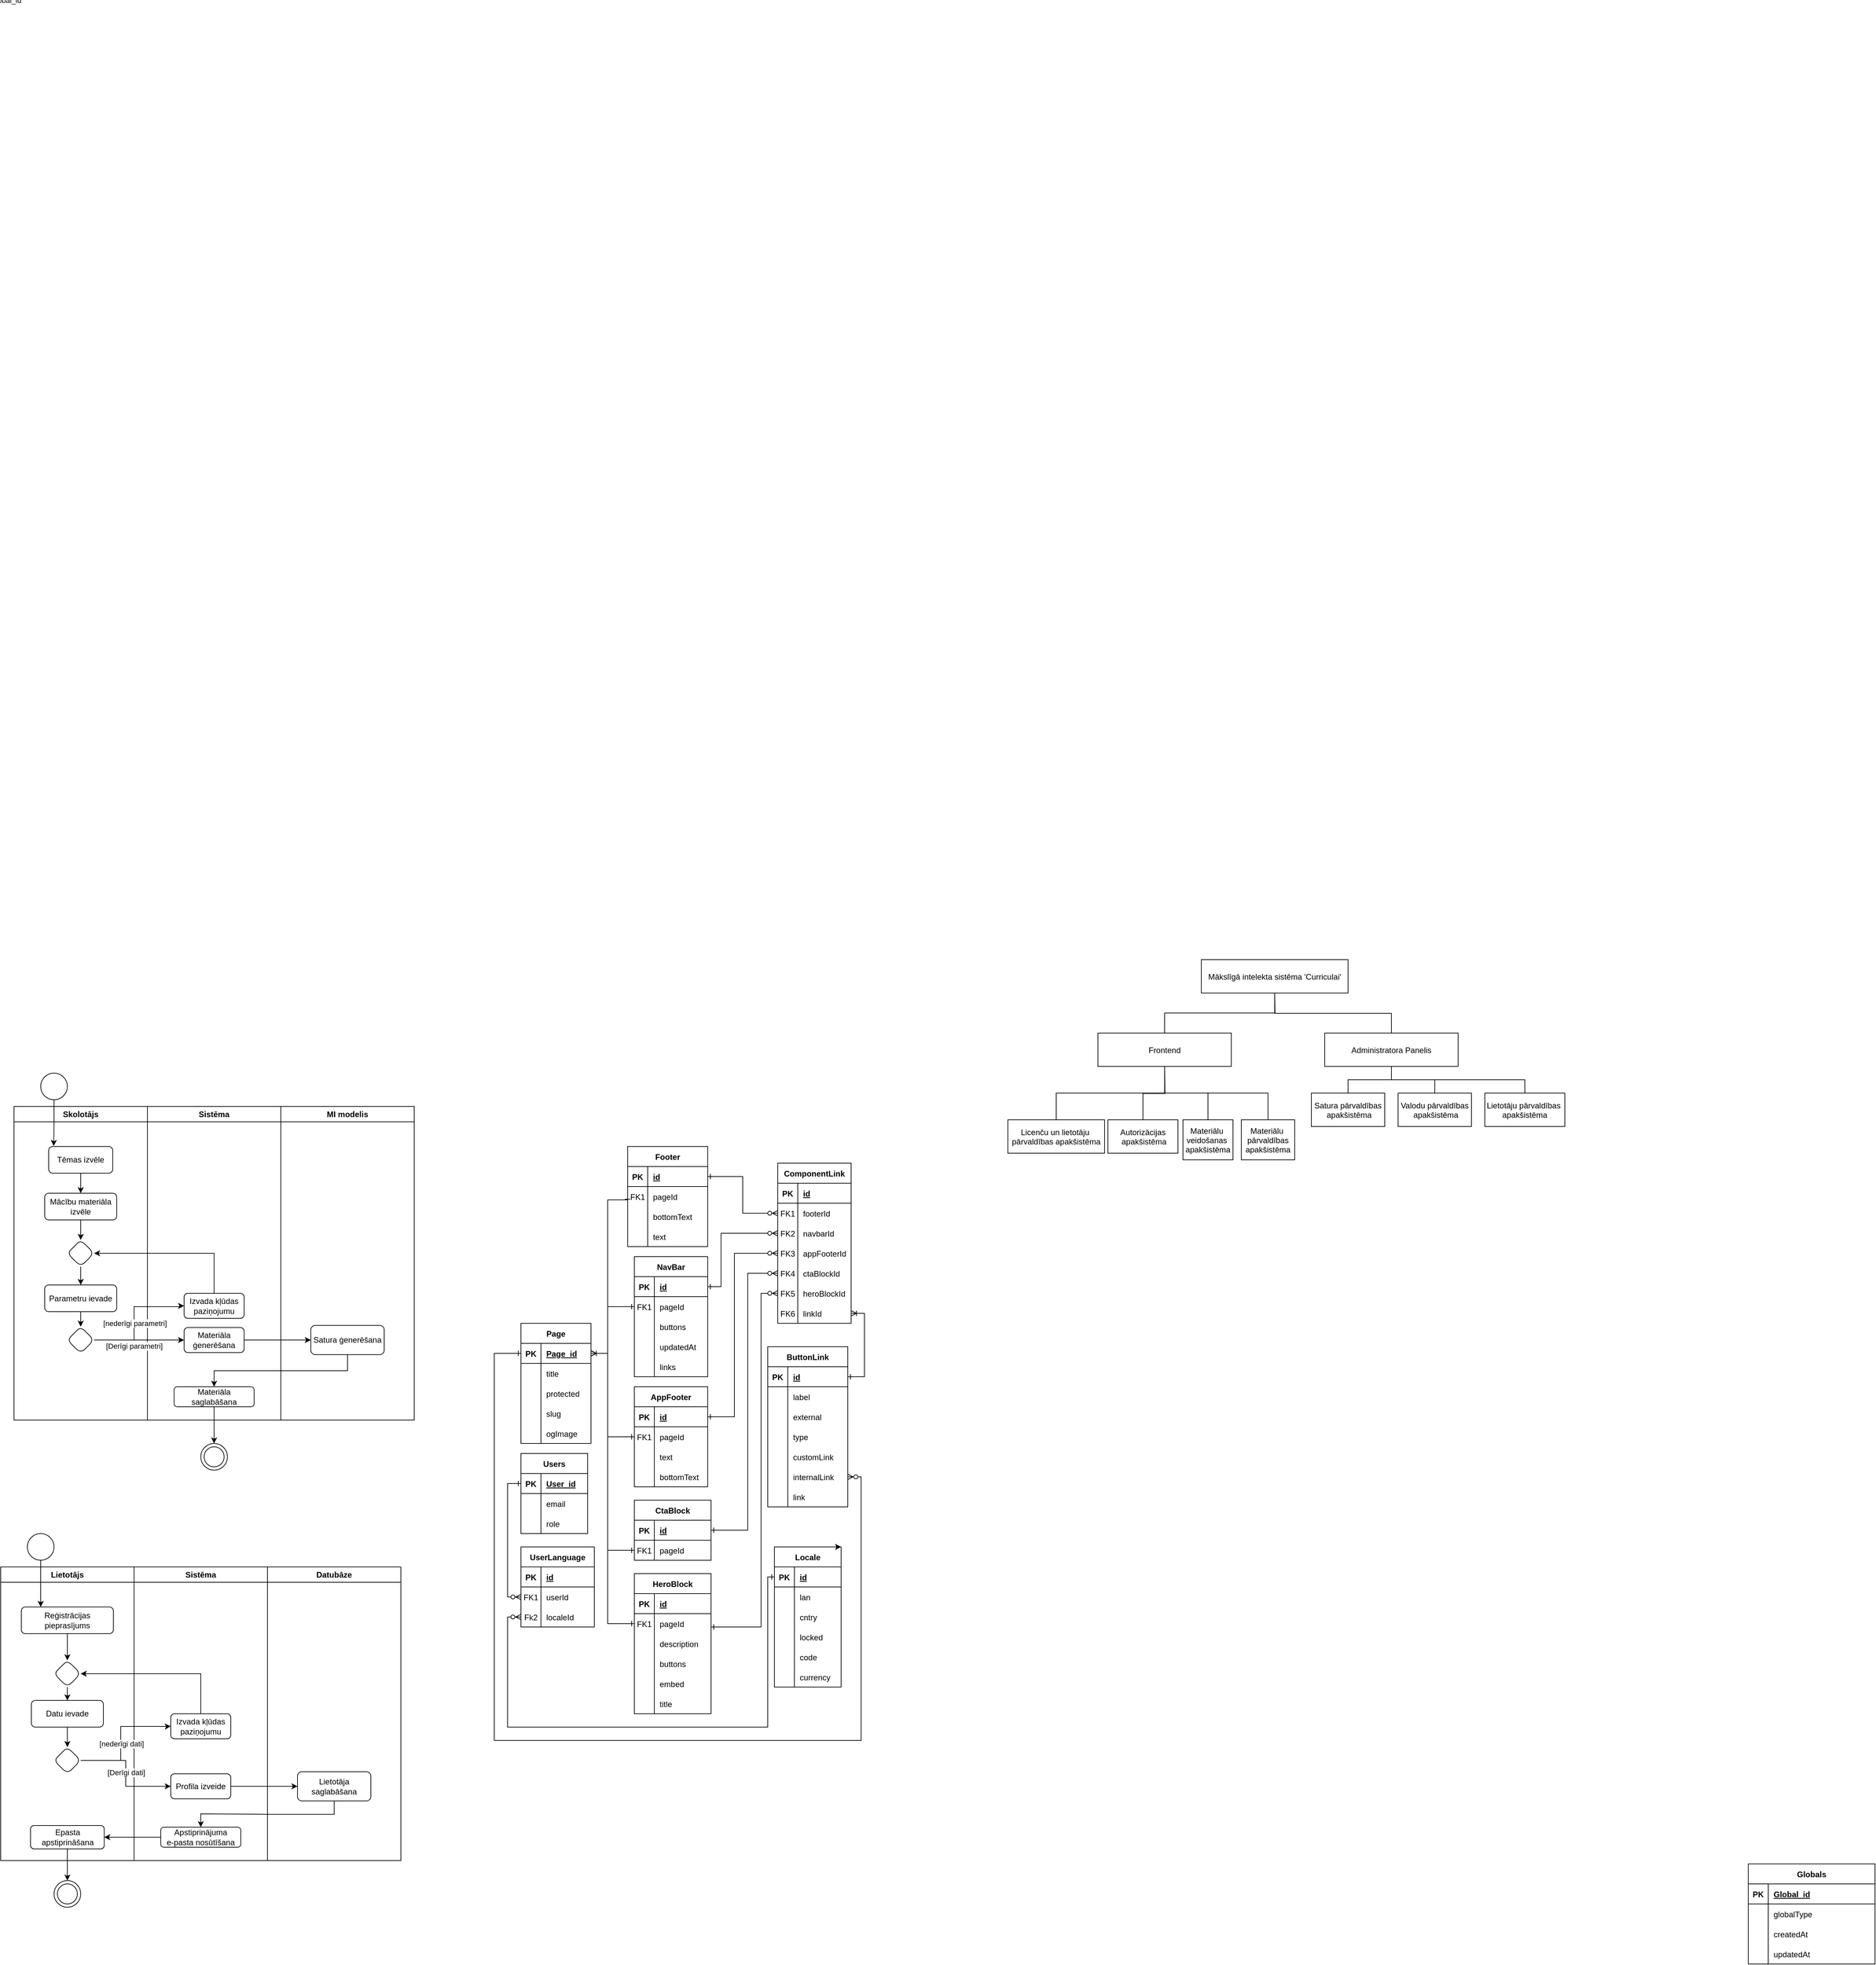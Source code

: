 <mxfile version="27.1.3">
  <diagram id="kgpKYQtTHZ0yAKxKKP6v" name="Page-1">
    <mxGraphModel dx="655572" dy="541848" grid="1" gridSize="10" guides="1" tooltips="1" connect="1" arrows="1" fold="1" page="1" pageScale="1" pageWidth="850" pageHeight="1100" math="0" shadow="0">
      <root>
        <mxCell id="0" />
        <mxCell id="1" parent="0" />
        <mxCell id="yG4r3sdL0abxI-xJaAbc-1" value="Mākslīgā intelekta sistēma &#39;Curriculai&#39;" style="shape=rectangle" parent="1" vertex="1">
          <mxGeometry x="1110" y="1430" width="220" height="50" as="geometry" />
        </mxCell>
        <mxCell id="yG4r3sdL0abxI-xJaAbc-28" style="edgeStyle=orthogonalEdgeStyle;rounded=0;orthogonalLoop=1;jettySize=auto;html=1;exitX=0.5;exitY=0;exitDx=0;exitDy=0;entryX=0.5;entryY=1;entryDx=0;entryDy=0;endArrow=none;startFill=0;" parent="1" source="yG4r3sdL0abxI-xJaAbc-2" target="yG4r3sdL0abxI-xJaAbc-1" edge="1">
          <mxGeometry relative="1" as="geometry" />
        </mxCell>
        <mxCell id="yG4r3sdL0abxI-xJaAbc-2" value="Frontend" style="shape=rectangle" parent="1" vertex="1">
          <mxGeometry x="955" y="1540" width="200" height="50" as="geometry" />
        </mxCell>
        <mxCell id="yG4r3sdL0abxI-xJaAbc-29" style="edgeStyle=orthogonalEdgeStyle;rounded=0;orthogonalLoop=1;jettySize=auto;html=1;exitX=0.5;exitY=0;exitDx=0;exitDy=0;endArrow=none;startFill=0;" parent="1" source="yG4r3sdL0abxI-xJaAbc-3" edge="1">
          <mxGeometry relative="1" as="geometry">
            <mxPoint x="1220" y="1480" as="targetPoint" />
          </mxGeometry>
        </mxCell>
        <mxCell id="yG4r3sdL0abxI-xJaAbc-3" value="Administratora Panelis" style="shape=rectangle" parent="1" vertex="1">
          <mxGeometry x="1295" y="1540" width="200" height="50" as="geometry" />
        </mxCell>
        <mxCell id="yG4r3sdL0abxI-xJaAbc-4" style="edgeStyle=elbowConnector;rounded=1;" parent="1" source="yG4r3sdL0abxI-xJaAbc-1" target="yG4r3sdL0abxI-xJaAbc-2" edge="1" />
        <mxCell id="yG4r3sdL0abxI-xJaAbc-5" style="edgeStyle=elbowConnector;rounded=1;" parent="1" source="yG4r3sdL0abxI-xJaAbc-1" target="yG4r3sdL0abxI-xJaAbc-3" edge="1" />
        <mxCell id="yG4r3sdL0abxI-xJaAbc-20" style="edgeStyle=orthogonalEdgeStyle;rounded=0;orthogonalLoop=1;jettySize=auto;html=1;exitX=0.5;exitY=0;exitDx=0;exitDy=0;entryX=0.5;entryY=1;entryDx=0;entryDy=0;endArrow=none;startFill=0;" parent="1" source="yG4r3sdL0abxI-xJaAbc-6" target="yG4r3sdL0abxI-xJaAbc-2" edge="1">
          <mxGeometry relative="1" as="geometry" />
        </mxCell>
        <mxCell id="yG4r3sdL0abxI-xJaAbc-6" value="Materiālu &#xa;veidošanas &#xa;apakšistēma" style="shape=rectangle" parent="1" vertex="1">
          <mxGeometry x="1082.5" y="1670" width="75" height="60" as="geometry" />
        </mxCell>
        <mxCell id="yG4r3sdL0abxI-xJaAbc-21" style="edgeStyle=orthogonalEdgeStyle;rounded=0;orthogonalLoop=1;jettySize=auto;html=1;exitX=0.5;exitY=0;exitDx=0;exitDy=0;entryX=0.5;entryY=1;entryDx=0;entryDy=0;endArrow=none;startFill=0;" parent="1" source="yG4r3sdL0abxI-xJaAbc-7" target="yG4r3sdL0abxI-xJaAbc-2" edge="1">
          <mxGeometry relative="1" as="geometry" />
        </mxCell>
        <mxCell id="yG4r3sdL0abxI-xJaAbc-7" value="Materiālu &#xa;pārvaldības&#xa;apakšistēma" style="shape=rectangle" parent="1" vertex="1">
          <mxGeometry x="1170" y="1670" width="80" height="60" as="geometry" />
        </mxCell>
        <mxCell id="yG4r3sdL0abxI-xJaAbc-9" style="edgeStyle=elbowConnector;rounded=1;" parent="1" source="yG4r3sdL0abxI-xJaAbc-2" target="yG4r3sdL0abxI-xJaAbc-6" edge="1" />
        <mxCell id="yG4r3sdL0abxI-xJaAbc-10" style="edgeStyle=elbowConnector;rounded=1;" parent="1" source="yG4r3sdL0abxI-xJaAbc-2" target="yG4r3sdL0abxI-xJaAbc-7" edge="1" />
        <mxCell id="yG4r3sdL0abxI-xJaAbc-11" style="edgeStyle=elbowConnector;rounded=1;" parent="1" source="yG4r3sdL0abxI-xJaAbc-2" edge="1" />
        <mxCell id="yG4r3sdL0abxI-xJaAbc-14" style="edgeStyle=elbowConnector;rounded=1;" parent="1" source="yG4r3sdL0abxI-xJaAbc-3" edge="1" />
        <mxCell id="yG4r3sdL0abxI-xJaAbc-15" style="edgeStyle=elbowConnector;rounded=1;" parent="1" source="yG4r3sdL0abxI-xJaAbc-3" edge="1" />
        <mxCell id="yG4r3sdL0abxI-xJaAbc-18" style="edgeStyle=orthogonalEdgeStyle;rounded=0;orthogonalLoop=1;jettySize=auto;html=1;exitX=0.5;exitY=0;exitDx=0;exitDy=0;entryX=0.5;entryY=1;entryDx=0;entryDy=0;endArrow=none;startFill=0;" parent="1" source="yG4r3sdL0abxI-xJaAbc-16" target="yG4r3sdL0abxI-xJaAbc-2" edge="1">
          <mxGeometry relative="1" as="geometry" />
        </mxCell>
        <mxCell id="yG4r3sdL0abxI-xJaAbc-16" value="Licenču un lietotāju &#xa;pārvaldības apakšistēma" style="shape=rectangle" parent="1" vertex="1">
          <mxGeometry x="820" y="1670" width="145" height="50" as="geometry" />
        </mxCell>
        <mxCell id="yG4r3sdL0abxI-xJaAbc-19" style="edgeStyle=orthogonalEdgeStyle;rounded=0;orthogonalLoop=1;jettySize=auto;html=1;exitX=0.5;exitY=0;exitDx=0;exitDy=0;endArrow=none;startFill=0;" parent="1" source="yG4r3sdL0abxI-xJaAbc-17" edge="1">
          <mxGeometry relative="1" as="geometry">
            <mxPoint x="1055" y="1590" as="targetPoint" />
          </mxGeometry>
        </mxCell>
        <mxCell id="yG4r3sdL0abxI-xJaAbc-17" value="Autorizācijas&#xa; apakšistēma" style="shape=rectangle" parent="1" vertex="1">
          <mxGeometry x="970" y="1670" width="105" height="50" as="geometry" />
        </mxCell>
        <mxCell id="yG4r3sdL0abxI-xJaAbc-25" style="edgeStyle=orthogonalEdgeStyle;rounded=0;orthogonalLoop=1;jettySize=auto;html=1;exitX=0.5;exitY=0;exitDx=0;exitDy=0;endArrow=none;startFill=0;" parent="1" source="yG4r3sdL0abxI-xJaAbc-22" target="yG4r3sdL0abxI-xJaAbc-3" edge="1">
          <mxGeometry relative="1" as="geometry" />
        </mxCell>
        <mxCell id="yG4r3sdL0abxI-xJaAbc-22" value="Satura pārvaldības&#xa; apakšistēma" style="shape=rectangle" parent="1" vertex="1">
          <mxGeometry x="1275" y="1630" width="110" height="50" as="geometry" />
        </mxCell>
        <mxCell id="yG4r3sdL0abxI-xJaAbc-27" style="edgeStyle=orthogonalEdgeStyle;rounded=0;orthogonalLoop=1;jettySize=auto;html=1;exitX=0.5;exitY=0;exitDx=0;exitDy=0;entryX=0.5;entryY=1;entryDx=0;entryDy=0;endArrow=none;startFill=0;" parent="1" source="yG4r3sdL0abxI-xJaAbc-23" target="yG4r3sdL0abxI-xJaAbc-3" edge="1">
          <mxGeometry relative="1" as="geometry" />
        </mxCell>
        <mxCell id="yG4r3sdL0abxI-xJaAbc-23" value="Lietotāju pārvaldības &#xa;apakšistēma" style="shape=rectangle" parent="1" vertex="1">
          <mxGeometry x="1535" y="1630" width="120" height="50" as="geometry" />
        </mxCell>
        <mxCell id="yG4r3sdL0abxI-xJaAbc-26" style="edgeStyle=orthogonalEdgeStyle;rounded=0;orthogonalLoop=1;jettySize=auto;html=1;exitX=0.5;exitY=0;exitDx=0;exitDy=0;entryX=0.5;entryY=1;entryDx=0;entryDy=0;endArrow=none;startFill=0;" parent="1" source="yG4r3sdL0abxI-xJaAbc-24" target="yG4r3sdL0abxI-xJaAbc-3" edge="1">
          <mxGeometry relative="1" as="geometry" />
        </mxCell>
        <mxCell id="yG4r3sdL0abxI-xJaAbc-24" value="Valodu pārvaldības&#xa; apakšistēma" style="shape=rectangle" parent="1" vertex="1">
          <mxGeometry x="1405" y="1630" width="110" height="50" as="geometry" />
        </mxCell>
        <mxCell id="yG4r3sdL0abxI-xJaAbc-53" value="FK: user_id" style="shape=relationship;" parent="1" edge="1" />
        <mxCell id="yG4r3sdL0abxI-xJaAbc-54" value="FK: user_id" style="shape=relationship;" parent="1" edge="1" />
        <mxCell id="yG4r3sdL0abxI-xJaAbc-55" value="FK: user_id" style="shape=relationship;" parent="1" edge="1" />
        <mxCell id="yG4r3sdL0abxI-xJaAbc-56" value="FK: user_id" style="shape=relationship;" parent="1" edge="1" />
        <mxCell id="yG4r3sdL0abxI-xJaAbc-57" value="FK: user_id" style="shape=relationship;" parent="1" edge="1" />
        <mxCell id="yG4r3sdL0abxI-xJaAbc-58" value="FK: user_id" style="shape=relationship;" parent="1" edge="1" />
        <mxCell id="yG4r3sdL0abxI-xJaAbc-59" value="FK: media_id" style="shape=relationship;" parent="1" edge="1" />
        <mxCell id="yG4r3sdL0abxI-xJaAbc-86" value="FK: user_id" style="shape=connector;" parent="1" source="yG4r3sdL0abxI-xJaAbc-60" target="yG4r3sdL0abxI-xJaAbc-66" edge="1" />
        <mxCell id="yG4r3sdL0abxI-xJaAbc-87" value="FK: media_id" style="shape=connector;" parent="1" source="yG4r3sdL0abxI-xJaAbc-66" target="yG4r3sdL0abxI-xJaAbc-72" edge="1" />
        <mxCell id="yG4r3sdL0abxI-xJaAbc-88" value="FK: user_id" style="shape=connector;" parent="1" source="yG4r3sdL0abxI-xJaAbc-60" target="yG4r3sdL0abxI-xJaAbc-78" edge="1" />
        <mxCell id="yG4r3sdL0abxI-xJaAbc-89" value="FK: global_id" style="shape=connector;" parent="1" source="yG4r3sdL0abxI-xJaAbc-60" target="yG4r3sdL0abxI-xJaAbc-82" edge="1" />
        <mxCell id="yG4r3sdL0abxI-xJaAbc-116" value="FK: user_id" style="edgeStyle=orthogonalEdgeStyle;" parent="1" source="yG4r3sdL0abxI-xJaAbc-90" target="yG4r3sdL0abxI-xJaAbc-96" edge="1" />
        <mxCell id="yG4r3sdL0abxI-xJaAbc-117" value="FK: media_id" style="edgeStyle=orthogonalEdgeStyle;" parent="1" source="yG4r3sdL0abxI-xJaAbc-96" target="yG4r3sdL0abxI-xJaAbc-102" edge="1" />
        <mxCell id="yG4r3sdL0abxI-xJaAbc-118" value="FK: user_id" style="edgeStyle=orthogonalEdgeStyle;" parent="1" source="yG4r3sdL0abxI-xJaAbc-90" target="yG4r3sdL0abxI-xJaAbc-108" edge="1" />
        <mxCell id="yG4r3sdL0abxI-xJaAbc-119" value="FK: global_id" style="edgeStyle=orthogonalEdgeStyle;" parent="1" source="yG4r3sdL0abxI-xJaAbc-90" target="yG4r3sdL0abxI-xJaAbc-112" edge="1" />
        <mxCell id="yG4r3sdL0abxI-xJaAbc-146" value="FK: user_id" style="edgeStyle=orthogonalEdgeStyle;" parent="1" source="yG4r3sdL0abxI-xJaAbc-120" target="yG4r3sdL0abxI-xJaAbc-126" edge="1" />
        <mxCell id="yG4r3sdL0abxI-xJaAbc-147" value="FK: media_id" style="edgeStyle=orthogonalEdgeStyle;" parent="1" source="yG4r3sdL0abxI-xJaAbc-126" target="yG4r3sdL0abxI-xJaAbc-132" edge="1" />
        <mxCell id="yG4r3sdL0abxI-xJaAbc-148" value="FK: user_id" style="edgeStyle=orthogonalEdgeStyle;" parent="1" source="yG4r3sdL0abxI-xJaAbc-120" target="yG4r3sdL0abxI-xJaAbc-138" edge="1" />
        <mxCell id="yG4r3sdL0abxI-xJaAbc-149" value="FK: global_id" style="edgeStyle=orthogonalEdgeStyle;" parent="1" source="yG4r3sdL0abxI-xJaAbc-120" target="yG4r3sdL0abxI-xJaAbc-142" edge="1" />
        <mxCell id="gNaha0-pfpWzF-3hDsKz-582" value="FK: user_id" style="edgeStyle=orthogonalEdgeStyle;" parent="1" edge="1" />
        <mxCell id="gNaha0-pfpWzF-3hDsKz-583" value="FK: media_id" style="edgeStyle=orthogonalEdgeStyle;" parent="1" edge="1" />
        <mxCell id="gNaha0-pfpWzF-3hDsKz-584" value="FK: user_id" style="edgeStyle=orthogonalEdgeStyle;" parent="1" edge="1" />
        <mxCell id="gNaha0-pfpWzF-3hDsKz-585" value="FK: global_id" style="edgeStyle=orthogonalEdgeStyle;" parent="1" edge="1" />
        <mxCell id="gNaha0-pfpWzF-3hDsKz-586" value="Users" style="shape=table;startSize=30;container=1;collapsible=1;childLayout=tableLayout;fixedRows=1;rowLines=0;fontStyle=1;align=center;resizeLast=1;" parent="1" vertex="1">
          <mxGeometry x="90" y="2170" width="100" height="120" as="geometry">
            <mxRectangle x="120" y="120" width="90" height="30" as="alternateBounds" />
          </mxGeometry>
        </mxCell>
        <mxCell id="gNaha0-pfpWzF-3hDsKz-587" value="" style="shape=partialRectangle;collapsible=0;dropTarget=0;pointerEvents=0;fillColor=none;points=[[0,0.5],[1,0.5]];portConstraint=eastwest;top=0;left=0;right=0;bottom=1;" parent="gNaha0-pfpWzF-3hDsKz-586" vertex="1">
          <mxGeometry y="30" width="100" height="30" as="geometry" />
        </mxCell>
        <mxCell id="gNaha0-pfpWzF-3hDsKz-588" value="PK" style="shape=partialRectangle;overflow=hidden;connectable=0;fillColor=none;top=0;left=0;bottom=0;right=0;fontStyle=1;" parent="gNaha0-pfpWzF-3hDsKz-587" vertex="1">
          <mxGeometry width="30" height="30" as="geometry">
            <mxRectangle width="30" height="30" as="alternateBounds" />
          </mxGeometry>
        </mxCell>
        <mxCell id="gNaha0-pfpWzF-3hDsKz-589" value="User_id" style="shape=partialRectangle;overflow=hidden;connectable=0;fillColor=none;top=0;left=0;bottom=0;right=0;align=left;spacingLeft=6;fontStyle=5;" parent="gNaha0-pfpWzF-3hDsKz-587" vertex="1">
          <mxGeometry x="30" width="70" height="30" as="geometry">
            <mxRectangle width="70" height="30" as="alternateBounds" />
          </mxGeometry>
        </mxCell>
        <mxCell id="gNaha0-pfpWzF-3hDsKz-590" value="" style="shape=partialRectangle;collapsible=0;dropTarget=0;pointerEvents=0;fillColor=none;points=[[0,0.5],[1,0.5]];portConstraint=eastwest;top=0;left=0;right=0;bottom=0;" parent="gNaha0-pfpWzF-3hDsKz-586" vertex="1">
          <mxGeometry y="60" width="100" height="30" as="geometry" />
        </mxCell>
        <mxCell id="gNaha0-pfpWzF-3hDsKz-591" value="" style="shape=partialRectangle;overflow=hidden;connectable=0;fillColor=none;top=0;left=0;bottom=0;right=0;" parent="gNaha0-pfpWzF-3hDsKz-590" vertex="1">
          <mxGeometry width="30" height="30" as="geometry">
            <mxRectangle width="30" height="30" as="alternateBounds" />
          </mxGeometry>
        </mxCell>
        <mxCell id="gNaha0-pfpWzF-3hDsKz-592" value="email" style="shape=partialRectangle;overflow=hidden;connectable=0;fillColor=none;top=0;left=0;bottom=0;right=0;align=left;spacingLeft=6;" parent="gNaha0-pfpWzF-3hDsKz-590" vertex="1">
          <mxGeometry x="30" width="70" height="30" as="geometry">
            <mxRectangle width="70" height="30" as="alternateBounds" />
          </mxGeometry>
        </mxCell>
        <mxCell id="gNaha0-pfpWzF-3hDsKz-593" value="" style="shape=partialRectangle;collapsible=0;dropTarget=0;pointerEvents=0;fillColor=none;points=[[0,0.5],[1,0.5]];portConstraint=eastwest;top=0;left=0;right=0;bottom=0;" parent="gNaha0-pfpWzF-3hDsKz-586" vertex="1">
          <mxGeometry y="90" width="100" height="30" as="geometry" />
        </mxCell>
        <mxCell id="gNaha0-pfpWzF-3hDsKz-594" value="" style="shape=partialRectangle;overflow=hidden;connectable=0;fillColor=none;top=0;left=0;bottom=0;right=0;" parent="gNaha0-pfpWzF-3hDsKz-593" vertex="1">
          <mxGeometry width="30" height="30" as="geometry">
            <mxRectangle width="30" height="30" as="alternateBounds" />
          </mxGeometry>
        </mxCell>
        <mxCell id="gNaha0-pfpWzF-3hDsKz-595" value="role" style="shape=partialRectangle;overflow=hidden;connectable=0;fillColor=none;top=0;left=0;bottom=0;right=0;align=left;spacingLeft=6;" parent="gNaha0-pfpWzF-3hDsKz-593" vertex="1">
          <mxGeometry x="30" width="70" height="30" as="geometry">
            <mxRectangle width="70" height="30" as="alternateBounds" />
          </mxGeometry>
        </mxCell>
        <mxCell id="gNaha0-pfpWzF-3hDsKz-596" value="Page" style="shape=table;startSize=30;container=1;collapsible=1;childLayout=tableLayout;fixedRows=1;rowLines=0;fontStyle=1;align=center;resizeLast=1;" parent="1" vertex="1">
          <mxGeometry x="90" y="1975" width="105" height="180" as="geometry">
            <mxRectangle x="120" y="120" width="90" height="30" as="alternateBounds" />
          </mxGeometry>
        </mxCell>
        <mxCell id="gNaha0-pfpWzF-3hDsKz-597" value="" style="shape=partialRectangle;collapsible=0;dropTarget=0;pointerEvents=0;fillColor=none;points=[[0,0.5],[1,0.5]];portConstraint=eastwest;top=0;left=0;right=0;bottom=1;" parent="gNaha0-pfpWzF-3hDsKz-596" vertex="1">
          <mxGeometry y="30" width="105" height="30" as="geometry" />
        </mxCell>
        <mxCell id="gNaha0-pfpWzF-3hDsKz-598" value="PK" style="shape=partialRectangle;overflow=hidden;connectable=0;fillColor=none;top=0;left=0;bottom=0;right=0;fontStyle=1;" parent="gNaha0-pfpWzF-3hDsKz-597" vertex="1">
          <mxGeometry width="30" height="30" as="geometry">
            <mxRectangle width="30" height="30" as="alternateBounds" />
          </mxGeometry>
        </mxCell>
        <mxCell id="gNaha0-pfpWzF-3hDsKz-599" value="Page_id" style="shape=partialRectangle;overflow=hidden;connectable=0;fillColor=none;top=0;left=0;bottom=0;right=0;align=left;spacingLeft=6;fontStyle=5;" parent="gNaha0-pfpWzF-3hDsKz-597" vertex="1">
          <mxGeometry x="30" width="75" height="30" as="geometry">
            <mxRectangle width="75" height="30" as="alternateBounds" />
          </mxGeometry>
        </mxCell>
        <mxCell id="gNaha0-pfpWzF-3hDsKz-600" value="" style="shape=partialRectangle;collapsible=0;dropTarget=0;pointerEvents=0;fillColor=none;points=[[0,0.5],[1,0.5]];portConstraint=eastwest;top=0;left=0;right=0;bottom=0;" parent="gNaha0-pfpWzF-3hDsKz-596" vertex="1">
          <mxGeometry y="60" width="105" height="30" as="geometry" />
        </mxCell>
        <mxCell id="gNaha0-pfpWzF-3hDsKz-601" value="" style="shape=partialRectangle;overflow=hidden;connectable=0;fillColor=none;top=0;left=0;bottom=0;right=0;" parent="gNaha0-pfpWzF-3hDsKz-600" vertex="1">
          <mxGeometry width="30" height="30" as="geometry">
            <mxRectangle width="30" height="30" as="alternateBounds" />
          </mxGeometry>
        </mxCell>
        <mxCell id="gNaha0-pfpWzF-3hDsKz-602" value="title" style="shape=partialRectangle;overflow=hidden;connectable=0;fillColor=none;top=0;left=0;bottom=0;right=0;align=left;spacingLeft=6;" parent="gNaha0-pfpWzF-3hDsKz-600" vertex="1">
          <mxGeometry x="30" width="75" height="30" as="geometry">
            <mxRectangle width="75" height="30" as="alternateBounds" />
          </mxGeometry>
        </mxCell>
        <mxCell id="gNaha0-pfpWzF-3hDsKz-603" value="" style="shape=partialRectangle;collapsible=0;dropTarget=0;pointerEvents=0;fillColor=none;points=[[0,0.5],[1,0.5]];portConstraint=eastwest;top=0;left=0;right=0;bottom=0;" parent="gNaha0-pfpWzF-3hDsKz-596" vertex="1">
          <mxGeometry y="90" width="105" height="30" as="geometry" />
        </mxCell>
        <mxCell id="gNaha0-pfpWzF-3hDsKz-604" value="" style="shape=partialRectangle;overflow=hidden;connectable=0;fillColor=none;top=0;left=0;bottom=0;right=0;" parent="gNaha0-pfpWzF-3hDsKz-603" vertex="1">
          <mxGeometry width="30" height="30" as="geometry">
            <mxRectangle width="30" height="30" as="alternateBounds" />
          </mxGeometry>
        </mxCell>
        <mxCell id="gNaha0-pfpWzF-3hDsKz-605" value="protected" style="shape=partialRectangle;overflow=hidden;connectable=0;fillColor=none;top=0;left=0;bottom=0;right=0;align=left;spacingLeft=6;" parent="gNaha0-pfpWzF-3hDsKz-603" vertex="1">
          <mxGeometry x="30" width="75" height="30" as="geometry">
            <mxRectangle width="75" height="30" as="alternateBounds" />
          </mxGeometry>
        </mxCell>
        <mxCell id="gNaha0-pfpWzF-3hDsKz-606" value="" style="shape=partialRectangle;collapsible=0;dropTarget=0;pointerEvents=0;fillColor=none;points=[[0,0.5],[1,0.5]];portConstraint=eastwest;top=0;left=0;right=0;bottom=0;" parent="gNaha0-pfpWzF-3hDsKz-596" vertex="1">
          <mxGeometry y="120" width="105" height="30" as="geometry" />
        </mxCell>
        <mxCell id="gNaha0-pfpWzF-3hDsKz-607" value="" style="shape=partialRectangle;overflow=hidden;connectable=0;fillColor=none;top=0;left=0;bottom=0;right=0;" parent="gNaha0-pfpWzF-3hDsKz-606" vertex="1">
          <mxGeometry width="30" height="30" as="geometry">
            <mxRectangle width="30" height="30" as="alternateBounds" />
          </mxGeometry>
        </mxCell>
        <mxCell id="gNaha0-pfpWzF-3hDsKz-608" value="slug" style="shape=partialRectangle;overflow=hidden;connectable=0;fillColor=none;top=0;left=0;bottom=0;right=0;align=left;spacingLeft=6;" parent="gNaha0-pfpWzF-3hDsKz-606" vertex="1">
          <mxGeometry x="30" width="75" height="30" as="geometry">
            <mxRectangle width="75" height="30" as="alternateBounds" />
          </mxGeometry>
        </mxCell>
        <mxCell id="gNaha0-pfpWzF-3hDsKz-609" value="" style="shape=partialRectangle;collapsible=0;dropTarget=0;pointerEvents=0;fillColor=none;points=[[0,0.5],[1,0.5]];portConstraint=eastwest;top=0;left=0;right=0;bottom=0;" parent="gNaha0-pfpWzF-3hDsKz-596" vertex="1">
          <mxGeometry y="150" width="105" height="30" as="geometry" />
        </mxCell>
        <mxCell id="gNaha0-pfpWzF-3hDsKz-610" value="" style="shape=partialRectangle;overflow=hidden;connectable=0;fillColor=none;top=0;left=0;bottom=0;right=0;" parent="gNaha0-pfpWzF-3hDsKz-609" vertex="1">
          <mxGeometry width="30" height="30" as="geometry">
            <mxRectangle width="30" height="30" as="alternateBounds" />
          </mxGeometry>
        </mxCell>
        <mxCell id="gNaha0-pfpWzF-3hDsKz-611" value="ogImage" style="shape=partialRectangle;overflow=hidden;connectable=0;fillColor=none;top=0;left=0;bottom=0;right=0;align=left;spacingLeft=6;" parent="gNaha0-pfpWzF-3hDsKz-609" vertex="1">
          <mxGeometry x="30" width="75" height="30" as="geometry">
            <mxRectangle width="75" height="30" as="alternateBounds" />
          </mxGeometry>
        </mxCell>
        <mxCell id="gNaha0-pfpWzF-3hDsKz-628" value="Globals" style="shape=table;startSize=30;container=1;collapsible=1;childLayout=tableLayout;fixedRows=1;rowLines=0;fontStyle=1;align=center;resizeLast=1;" parent="1" vertex="1">
          <mxGeometry x="1930" y="2785" width="190" height="150" as="geometry">
            <mxRectangle x="120" y="120" width="90" height="30" as="alternateBounds" />
          </mxGeometry>
        </mxCell>
        <mxCell id="gNaha0-pfpWzF-3hDsKz-629" value="" style="shape=partialRectangle;collapsible=0;dropTarget=0;pointerEvents=0;fillColor=none;points=[[0,0.5],[1,0.5]];portConstraint=eastwest;top=0;left=0;right=0;bottom=1;" parent="gNaha0-pfpWzF-3hDsKz-628" vertex="1">
          <mxGeometry y="30" width="190" height="30" as="geometry" />
        </mxCell>
        <mxCell id="gNaha0-pfpWzF-3hDsKz-630" value="PK" style="shape=partialRectangle;overflow=hidden;connectable=0;fillColor=none;top=0;left=0;bottom=0;right=0;fontStyle=1;" parent="gNaha0-pfpWzF-3hDsKz-629" vertex="1">
          <mxGeometry width="30" height="30" as="geometry">
            <mxRectangle width="30" height="30" as="alternateBounds" />
          </mxGeometry>
        </mxCell>
        <mxCell id="gNaha0-pfpWzF-3hDsKz-631" value="Global_id" style="shape=partialRectangle;overflow=hidden;connectable=0;fillColor=none;top=0;left=0;bottom=0;right=0;align=left;spacingLeft=6;fontStyle=5;" parent="gNaha0-pfpWzF-3hDsKz-629" vertex="1">
          <mxGeometry x="30" width="160" height="30" as="geometry">
            <mxRectangle width="160" height="30" as="alternateBounds" />
          </mxGeometry>
        </mxCell>
        <mxCell id="gNaha0-pfpWzF-3hDsKz-632" value="" style="shape=partialRectangle;collapsible=0;dropTarget=0;pointerEvents=0;fillColor=none;points=[[0,0.5],[1,0.5]];portConstraint=eastwest;top=0;left=0;right=0;bottom=0;" parent="gNaha0-pfpWzF-3hDsKz-628" vertex="1">
          <mxGeometry y="60" width="190" height="30" as="geometry" />
        </mxCell>
        <mxCell id="gNaha0-pfpWzF-3hDsKz-633" value="" style="shape=partialRectangle;overflow=hidden;connectable=0;fillColor=none;top=0;left=0;bottom=0;right=0;" parent="gNaha0-pfpWzF-3hDsKz-632" vertex="1">
          <mxGeometry width="30" height="30" as="geometry">
            <mxRectangle width="30" height="30" as="alternateBounds" />
          </mxGeometry>
        </mxCell>
        <mxCell id="gNaha0-pfpWzF-3hDsKz-634" value="globalType" style="shape=partialRectangle;overflow=hidden;connectable=0;fillColor=none;top=0;left=0;bottom=0;right=0;align=left;spacingLeft=6;" parent="gNaha0-pfpWzF-3hDsKz-632" vertex="1">
          <mxGeometry x="30" width="160" height="30" as="geometry">
            <mxRectangle width="160" height="30" as="alternateBounds" />
          </mxGeometry>
        </mxCell>
        <mxCell id="gNaha0-pfpWzF-3hDsKz-635" value="" style="shape=partialRectangle;collapsible=0;dropTarget=0;pointerEvents=0;fillColor=none;points=[[0,0.5],[1,0.5]];portConstraint=eastwest;top=0;left=0;right=0;bottom=0;" parent="gNaha0-pfpWzF-3hDsKz-628" vertex="1">
          <mxGeometry y="90" width="190" height="30" as="geometry" />
        </mxCell>
        <mxCell id="gNaha0-pfpWzF-3hDsKz-636" value="" style="shape=partialRectangle;overflow=hidden;connectable=0;fillColor=none;top=0;left=0;bottom=0;right=0;" parent="gNaha0-pfpWzF-3hDsKz-635" vertex="1">
          <mxGeometry width="30" height="30" as="geometry">
            <mxRectangle width="30" height="30" as="alternateBounds" />
          </mxGeometry>
        </mxCell>
        <mxCell id="gNaha0-pfpWzF-3hDsKz-637" value="createdAt" style="shape=partialRectangle;overflow=hidden;connectable=0;fillColor=none;top=0;left=0;bottom=0;right=0;align=left;spacingLeft=6;" parent="gNaha0-pfpWzF-3hDsKz-635" vertex="1">
          <mxGeometry x="30" width="160" height="30" as="geometry">
            <mxRectangle width="160" height="30" as="alternateBounds" />
          </mxGeometry>
        </mxCell>
        <mxCell id="gNaha0-pfpWzF-3hDsKz-638" value="" style="shape=partialRectangle;collapsible=0;dropTarget=0;pointerEvents=0;fillColor=none;points=[[0,0.5],[1,0.5]];portConstraint=eastwest;top=0;left=0;right=0;bottom=0;" parent="gNaha0-pfpWzF-3hDsKz-628" vertex="1">
          <mxGeometry y="120" width="190" height="30" as="geometry" />
        </mxCell>
        <mxCell id="gNaha0-pfpWzF-3hDsKz-639" value="" style="shape=partialRectangle;overflow=hidden;connectable=0;fillColor=none;top=0;left=0;bottom=0;right=0;" parent="gNaha0-pfpWzF-3hDsKz-638" vertex="1">
          <mxGeometry width="30" height="30" as="geometry">
            <mxRectangle width="30" height="30" as="alternateBounds" />
          </mxGeometry>
        </mxCell>
        <mxCell id="gNaha0-pfpWzF-3hDsKz-640" value="updatedAt" style="shape=partialRectangle;overflow=hidden;connectable=0;fillColor=none;top=0;left=0;bottom=0;right=0;align=left;spacingLeft=6;" parent="gNaha0-pfpWzF-3hDsKz-638" vertex="1">
          <mxGeometry x="30" width="160" height="30" as="geometry">
            <mxRectangle width="160" height="30" as="alternateBounds" />
          </mxGeometry>
        </mxCell>
        <mxCell id="gNaha0-pfpWzF-3hDsKz-641" value="Footer" style="shape=table;startSize=30;container=1;collapsible=1;childLayout=tableLayout;fixedRows=1;rowLines=0;fontStyle=1;align=center;resizeLast=1;" parent="1" vertex="1">
          <mxGeometry x="250" y="1710" width="120" height="150" as="geometry">
            <mxRectangle x="120" y="120" width="90" height="30" as="alternateBounds" />
          </mxGeometry>
        </mxCell>
        <mxCell id="gNaha0-pfpWzF-3hDsKz-642" value="" style="shape=partialRectangle;collapsible=0;dropTarget=0;pointerEvents=0;fillColor=none;points=[[0,0.5],[1,0.5]];portConstraint=eastwest;top=0;left=0;right=0;bottom=1;" parent="gNaha0-pfpWzF-3hDsKz-641" vertex="1">
          <mxGeometry y="30" width="120" height="30" as="geometry" />
        </mxCell>
        <mxCell id="gNaha0-pfpWzF-3hDsKz-643" value="PK" style="shape=partialRectangle;overflow=hidden;connectable=0;fillColor=none;top=0;left=0;bottom=0;right=0;fontStyle=1;" parent="gNaha0-pfpWzF-3hDsKz-642" vertex="1">
          <mxGeometry width="30" height="30" as="geometry">
            <mxRectangle width="30" height="30" as="alternateBounds" />
          </mxGeometry>
        </mxCell>
        <mxCell id="gNaha0-pfpWzF-3hDsKz-644" value="id" style="shape=partialRectangle;overflow=hidden;connectable=0;fillColor=none;top=0;left=0;bottom=0;right=0;align=left;spacingLeft=6;fontStyle=5;" parent="gNaha0-pfpWzF-3hDsKz-642" vertex="1">
          <mxGeometry x="30" width="90" height="30" as="geometry">
            <mxRectangle width="90" height="30" as="alternateBounds" />
          </mxGeometry>
        </mxCell>
        <mxCell id="gNaha0-pfpWzF-3hDsKz-645" value="" style="shape=partialRectangle;collapsible=0;dropTarget=0;pointerEvents=0;fillColor=none;points=[[0,0.5],[1,0.5]];portConstraint=eastwest;top=0;left=0;right=0;bottom=0;" parent="gNaha0-pfpWzF-3hDsKz-641" vertex="1">
          <mxGeometry y="60" width="120" height="30" as="geometry" />
        </mxCell>
        <mxCell id="gNaha0-pfpWzF-3hDsKz-646" value="FK1" style="shape=partialRectangle;overflow=hidden;connectable=0;fillColor=none;top=0;left=0;bottom=0;right=0;" parent="gNaha0-pfpWzF-3hDsKz-645" vertex="1">
          <mxGeometry width="30" height="30" as="geometry">
            <mxRectangle width="30" height="30" as="alternateBounds" />
          </mxGeometry>
        </mxCell>
        <mxCell id="gNaha0-pfpWzF-3hDsKz-647" value="pageId" style="shape=partialRectangle;overflow=hidden;connectable=0;fillColor=none;top=0;left=0;bottom=0;right=0;align=left;spacingLeft=6;" parent="gNaha0-pfpWzF-3hDsKz-645" vertex="1">
          <mxGeometry x="30" width="90" height="30" as="geometry">
            <mxRectangle width="90" height="30" as="alternateBounds" />
          </mxGeometry>
        </mxCell>
        <mxCell id="gNaha0-pfpWzF-3hDsKz-648" value="" style="shape=partialRectangle;collapsible=0;dropTarget=0;pointerEvents=0;fillColor=none;points=[[0,0.5],[1,0.5]];portConstraint=eastwest;top=0;left=0;right=0;bottom=0;" parent="gNaha0-pfpWzF-3hDsKz-641" vertex="1">
          <mxGeometry y="90" width="120" height="30" as="geometry" />
        </mxCell>
        <mxCell id="gNaha0-pfpWzF-3hDsKz-649" value="" style="shape=partialRectangle;overflow=hidden;connectable=0;fillColor=none;top=0;left=0;bottom=0;right=0;" parent="gNaha0-pfpWzF-3hDsKz-648" vertex="1">
          <mxGeometry width="30" height="30" as="geometry">
            <mxRectangle width="30" height="30" as="alternateBounds" />
          </mxGeometry>
        </mxCell>
        <mxCell id="gNaha0-pfpWzF-3hDsKz-650" value="bottomText" style="shape=partialRectangle;overflow=hidden;connectable=0;fillColor=none;top=0;left=0;bottom=0;right=0;align=left;spacingLeft=6;" parent="gNaha0-pfpWzF-3hDsKz-648" vertex="1">
          <mxGeometry x="30" width="90" height="30" as="geometry">
            <mxRectangle width="90" height="30" as="alternateBounds" />
          </mxGeometry>
        </mxCell>
        <mxCell id="gNaha0-pfpWzF-3hDsKz-651" value="" style="shape=partialRectangle;collapsible=0;dropTarget=0;pointerEvents=0;fillColor=none;points=[[0,0.5],[1,0.5]];portConstraint=eastwest;top=0;left=0;right=0;bottom=0;" parent="gNaha0-pfpWzF-3hDsKz-641" vertex="1">
          <mxGeometry y="120" width="120" height="30" as="geometry" />
        </mxCell>
        <mxCell id="gNaha0-pfpWzF-3hDsKz-652" value="" style="shape=partialRectangle;overflow=hidden;connectable=0;fillColor=none;top=0;left=0;bottom=0;right=0;" parent="gNaha0-pfpWzF-3hDsKz-651" vertex="1">
          <mxGeometry width="30" height="30" as="geometry">
            <mxRectangle width="30" height="30" as="alternateBounds" />
          </mxGeometry>
        </mxCell>
        <mxCell id="gNaha0-pfpWzF-3hDsKz-653" value="text" style="shape=partialRectangle;overflow=hidden;connectable=0;fillColor=none;top=0;left=0;bottom=0;right=0;align=left;spacingLeft=6;" parent="gNaha0-pfpWzF-3hDsKz-651" vertex="1">
          <mxGeometry x="30" width="90" height="30" as="geometry">
            <mxRectangle width="90" height="30" as="alternateBounds" />
          </mxGeometry>
        </mxCell>
        <mxCell id="gNaha0-pfpWzF-3hDsKz-654" value="NavBar" style="shape=table;startSize=30;container=1;collapsible=1;childLayout=tableLayout;fixedRows=1;rowLines=0;fontStyle=1;align=center;resizeLast=1;" parent="1" vertex="1">
          <mxGeometry x="260" y="1875" width="110" height="180" as="geometry">
            <mxRectangle x="120" y="120" width="90" height="30" as="alternateBounds" />
          </mxGeometry>
        </mxCell>
        <mxCell id="gNaha0-pfpWzF-3hDsKz-655" value="" style="shape=partialRectangle;collapsible=0;dropTarget=0;pointerEvents=0;fillColor=none;points=[[0,0.5],[1,0.5]];portConstraint=eastwest;top=0;left=0;right=0;bottom=1;" parent="gNaha0-pfpWzF-3hDsKz-654" vertex="1">
          <mxGeometry y="30" width="110" height="30" as="geometry" />
        </mxCell>
        <mxCell id="gNaha0-pfpWzF-3hDsKz-656" value="PK" style="shape=partialRectangle;overflow=hidden;connectable=0;fillColor=none;top=0;left=0;bottom=0;right=0;fontStyle=1;" parent="gNaha0-pfpWzF-3hDsKz-655" vertex="1">
          <mxGeometry width="30" height="30" as="geometry">
            <mxRectangle width="30" height="30" as="alternateBounds" />
          </mxGeometry>
        </mxCell>
        <mxCell id="gNaha0-pfpWzF-3hDsKz-657" value="id" style="shape=partialRectangle;overflow=hidden;connectable=0;fillColor=none;top=0;left=0;bottom=0;right=0;align=left;spacingLeft=6;fontStyle=5;" parent="gNaha0-pfpWzF-3hDsKz-655" vertex="1">
          <mxGeometry x="30" width="80" height="30" as="geometry">
            <mxRectangle width="80" height="30" as="alternateBounds" />
          </mxGeometry>
        </mxCell>
        <mxCell id="gNaha0-pfpWzF-3hDsKz-658" value="" style="shape=partialRectangle;collapsible=0;dropTarget=0;pointerEvents=0;fillColor=none;points=[[0,0.5],[1,0.5]];portConstraint=eastwest;top=0;left=0;right=0;bottom=0;" parent="gNaha0-pfpWzF-3hDsKz-654" vertex="1">
          <mxGeometry y="60" width="110" height="30" as="geometry" />
        </mxCell>
        <mxCell id="gNaha0-pfpWzF-3hDsKz-659" value="FK1" style="shape=partialRectangle;overflow=hidden;connectable=0;fillColor=none;top=0;left=0;bottom=0;right=0;" parent="gNaha0-pfpWzF-3hDsKz-658" vertex="1">
          <mxGeometry width="30" height="30" as="geometry">
            <mxRectangle width="30" height="30" as="alternateBounds" />
          </mxGeometry>
        </mxCell>
        <mxCell id="gNaha0-pfpWzF-3hDsKz-660" value="pageId" style="shape=partialRectangle;overflow=hidden;connectable=0;fillColor=none;top=0;left=0;bottom=0;right=0;align=left;spacingLeft=6;" parent="gNaha0-pfpWzF-3hDsKz-658" vertex="1">
          <mxGeometry x="30" width="80" height="30" as="geometry">
            <mxRectangle width="80" height="30" as="alternateBounds" />
          </mxGeometry>
        </mxCell>
        <mxCell id="gNaha0-pfpWzF-3hDsKz-661" value="" style="shape=partialRectangle;collapsible=0;dropTarget=0;pointerEvents=0;fillColor=none;points=[[0,0.5],[1,0.5]];portConstraint=eastwest;top=0;left=0;right=0;bottom=0;" parent="gNaha0-pfpWzF-3hDsKz-654" vertex="1">
          <mxGeometry y="90" width="110" height="30" as="geometry" />
        </mxCell>
        <mxCell id="gNaha0-pfpWzF-3hDsKz-662" value="" style="shape=partialRectangle;overflow=hidden;connectable=0;fillColor=none;top=0;left=0;bottom=0;right=0;" parent="gNaha0-pfpWzF-3hDsKz-661" vertex="1">
          <mxGeometry width="30" height="30" as="geometry">
            <mxRectangle width="30" height="30" as="alternateBounds" />
          </mxGeometry>
        </mxCell>
        <mxCell id="gNaha0-pfpWzF-3hDsKz-663" value="buttons" style="shape=partialRectangle;overflow=hidden;connectable=0;fillColor=none;top=0;left=0;bottom=0;right=0;align=left;spacingLeft=6;" parent="gNaha0-pfpWzF-3hDsKz-661" vertex="1">
          <mxGeometry x="30" width="80" height="30" as="geometry">
            <mxRectangle width="80" height="30" as="alternateBounds" />
          </mxGeometry>
        </mxCell>
        <mxCell id="gNaha0-pfpWzF-3hDsKz-664" value="" style="shape=partialRectangle;collapsible=0;dropTarget=0;pointerEvents=0;fillColor=none;points=[[0,0.5],[1,0.5]];portConstraint=eastwest;top=0;left=0;right=0;bottom=0;" parent="gNaha0-pfpWzF-3hDsKz-654" vertex="1">
          <mxGeometry y="120" width="110" height="30" as="geometry" />
        </mxCell>
        <mxCell id="gNaha0-pfpWzF-3hDsKz-665" value="" style="shape=partialRectangle;overflow=hidden;connectable=0;fillColor=none;top=0;left=0;bottom=0;right=0;" parent="gNaha0-pfpWzF-3hDsKz-664" vertex="1">
          <mxGeometry width="30" height="30" as="geometry">
            <mxRectangle width="30" height="30" as="alternateBounds" />
          </mxGeometry>
        </mxCell>
        <mxCell id="gNaha0-pfpWzF-3hDsKz-666" value="updatedAt" style="shape=partialRectangle;overflow=hidden;connectable=0;fillColor=none;top=0;left=0;bottom=0;right=0;align=left;spacingLeft=6;" parent="gNaha0-pfpWzF-3hDsKz-664" vertex="1">
          <mxGeometry x="30" width="80" height="30" as="geometry">
            <mxRectangle width="80" height="30" as="alternateBounds" />
          </mxGeometry>
        </mxCell>
        <mxCell id="gNaha0-pfpWzF-3hDsKz-667" value="" style="shape=partialRectangle;collapsible=0;dropTarget=0;pointerEvents=0;fillColor=none;points=[[0,0.5],[1,0.5]];portConstraint=eastwest;top=0;left=0;right=0;bottom=0;" parent="gNaha0-pfpWzF-3hDsKz-654" vertex="1">
          <mxGeometry y="150" width="110" height="30" as="geometry" />
        </mxCell>
        <mxCell id="gNaha0-pfpWzF-3hDsKz-668" value="" style="shape=partialRectangle;overflow=hidden;connectable=0;fillColor=none;top=0;left=0;bottom=0;right=0;" parent="gNaha0-pfpWzF-3hDsKz-667" vertex="1">
          <mxGeometry width="30" height="30" as="geometry">
            <mxRectangle width="30" height="30" as="alternateBounds" />
          </mxGeometry>
        </mxCell>
        <mxCell id="gNaha0-pfpWzF-3hDsKz-669" value="links" style="shape=partialRectangle;overflow=hidden;connectable=0;fillColor=none;top=0;left=0;bottom=0;right=0;align=left;spacingLeft=6;" parent="gNaha0-pfpWzF-3hDsKz-667" vertex="1">
          <mxGeometry x="30" width="80" height="30" as="geometry">
            <mxRectangle width="80" height="30" as="alternateBounds" />
          </mxGeometry>
        </mxCell>
        <mxCell id="gNaha0-pfpWzF-3hDsKz-670" value="Locale" style="shape=table;startSize=30;container=1;collapsible=1;childLayout=tableLayout;fixedRows=1;rowLines=0;fontStyle=1;align=center;resizeLast=1;" parent="1" vertex="1">
          <mxGeometry x="470" y="2310" width="100" height="210" as="geometry">
            <mxRectangle x="120" y="120" width="90" height="30" as="alternateBounds" />
          </mxGeometry>
        </mxCell>
        <mxCell id="gNaha0-pfpWzF-3hDsKz-671" value="" style="shape=partialRectangle;collapsible=0;dropTarget=0;pointerEvents=0;fillColor=none;points=[[0,0.5],[1,0.5]];portConstraint=eastwest;top=0;left=0;right=0;bottom=1;" parent="gNaha0-pfpWzF-3hDsKz-670" vertex="1">
          <mxGeometry y="30" width="100" height="30" as="geometry" />
        </mxCell>
        <mxCell id="gNaha0-pfpWzF-3hDsKz-672" value="PK" style="shape=partialRectangle;overflow=hidden;connectable=0;fillColor=none;top=0;left=0;bottom=0;right=0;fontStyle=1;" parent="gNaha0-pfpWzF-3hDsKz-671" vertex="1">
          <mxGeometry width="30" height="30" as="geometry">
            <mxRectangle width="30" height="30" as="alternateBounds" />
          </mxGeometry>
        </mxCell>
        <mxCell id="gNaha0-pfpWzF-3hDsKz-673" value="id" style="shape=partialRectangle;overflow=hidden;connectable=0;fillColor=none;top=0;left=0;bottom=0;right=0;align=left;spacingLeft=6;fontStyle=5;" parent="gNaha0-pfpWzF-3hDsKz-671" vertex="1">
          <mxGeometry x="30" width="70" height="30" as="geometry">
            <mxRectangle width="70" height="30" as="alternateBounds" />
          </mxGeometry>
        </mxCell>
        <mxCell id="gNaha0-pfpWzF-3hDsKz-674" value="" style="shape=partialRectangle;collapsible=0;dropTarget=0;pointerEvents=0;fillColor=none;points=[[0,0.5],[1,0.5]];portConstraint=eastwest;top=0;left=0;right=0;bottom=0;" parent="gNaha0-pfpWzF-3hDsKz-670" vertex="1">
          <mxGeometry y="60" width="100" height="30" as="geometry" />
        </mxCell>
        <mxCell id="gNaha0-pfpWzF-3hDsKz-675" value="" style="shape=partialRectangle;overflow=hidden;connectable=0;fillColor=none;top=0;left=0;bottom=0;right=0;" parent="gNaha0-pfpWzF-3hDsKz-674" vertex="1">
          <mxGeometry width="30" height="30" as="geometry">
            <mxRectangle width="30" height="30" as="alternateBounds" />
          </mxGeometry>
        </mxCell>
        <mxCell id="gNaha0-pfpWzF-3hDsKz-676" value="lan" style="shape=partialRectangle;overflow=hidden;connectable=0;fillColor=none;top=0;left=0;bottom=0;right=0;align=left;spacingLeft=6;" parent="gNaha0-pfpWzF-3hDsKz-674" vertex="1">
          <mxGeometry x="30" width="70" height="30" as="geometry">
            <mxRectangle width="70" height="30" as="alternateBounds" />
          </mxGeometry>
        </mxCell>
        <mxCell id="gNaha0-pfpWzF-3hDsKz-677" value="" style="shape=partialRectangle;collapsible=0;dropTarget=0;pointerEvents=0;fillColor=none;points=[[0,0.5],[1,0.5]];portConstraint=eastwest;top=0;left=0;right=0;bottom=0;" parent="gNaha0-pfpWzF-3hDsKz-670" vertex="1">
          <mxGeometry y="90" width="100" height="30" as="geometry" />
        </mxCell>
        <mxCell id="gNaha0-pfpWzF-3hDsKz-678" value="" style="shape=partialRectangle;overflow=hidden;connectable=0;fillColor=none;top=0;left=0;bottom=0;right=0;" parent="gNaha0-pfpWzF-3hDsKz-677" vertex="1">
          <mxGeometry width="30" height="30" as="geometry">
            <mxRectangle width="30" height="30" as="alternateBounds" />
          </mxGeometry>
        </mxCell>
        <mxCell id="gNaha0-pfpWzF-3hDsKz-679" value="cntry" style="shape=partialRectangle;overflow=hidden;connectable=0;fillColor=none;top=0;left=0;bottom=0;right=0;align=left;spacingLeft=6;" parent="gNaha0-pfpWzF-3hDsKz-677" vertex="1">
          <mxGeometry x="30" width="70" height="30" as="geometry">
            <mxRectangle width="70" height="30" as="alternateBounds" />
          </mxGeometry>
        </mxCell>
        <mxCell id="gNaha0-pfpWzF-3hDsKz-680" value="" style="shape=partialRectangle;collapsible=0;dropTarget=0;pointerEvents=0;fillColor=none;points=[[0,0.5],[1,0.5]];portConstraint=eastwest;top=0;left=0;right=0;bottom=0;" parent="gNaha0-pfpWzF-3hDsKz-670" vertex="1">
          <mxGeometry y="120" width="100" height="30" as="geometry" />
        </mxCell>
        <mxCell id="gNaha0-pfpWzF-3hDsKz-681" value="" style="shape=partialRectangle;overflow=hidden;connectable=0;fillColor=none;top=0;left=0;bottom=0;right=0;" parent="gNaha0-pfpWzF-3hDsKz-680" vertex="1">
          <mxGeometry width="30" height="30" as="geometry">
            <mxRectangle width="30" height="30" as="alternateBounds" />
          </mxGeometry>
        </mxCell>
        <mxCell id="gNaha0-pfpWzF-3hDsKz-682" value="locked" style="shape=partialRectangle;overflow=hidden;connectable=0;fillColor=none;top=0;left=0;bottom=0;right=0;align=left;spacingLeft=6;" parent="gNaha0-pfpWzF-3hDsKz-680" vertex="1">
          <mxGeometry x="30" width="70" height="30" as="geometry">
            <mxRectangle width="70" height="30" as="alternateBounds" />
          </mxGeometry>
        </mxCell>
        <mxCell id="gNaha0-pfpWzF-3hDsKz-683" value="" style="shape=partialRectangle;collapsible=0;dropTarget=0;pointerEvents=0;fillColor=none;points=[[0,0.5],[1,0.5]];portConstraint=eastwest;top=0;left=0;right=0;bottom=0;" parent="gNaha0-pfpWzF-3hDsKz-670" vertex="1">
          <mxGeometry y="150" width="100" height="30" as="geometry" />
        </mxCell>
        <mxCell id="gNaha0-pfpWzF-3hDsKz-684" value="" style="shape=partialRectangle;overflow=hidden;connectable=0;fillColor=none;top=0;left=0;bottom=0;right=0;" parent="gNaha0-pfpWzF-3hDsKz-683" vertex="1">
          <mxGeometry width="30" height="30" as="geometry">
            <mxRectangle width="30" height="30" as="alternateBounds" />
          </mxGeometry>
        </mxCell>
        <mxCell id="gNaha0-pfpWzF-3hDsKz-685" value="code" style="shape=partialRectangle;overflow=hidden;connectable=0;fillColor=none;top=0;left=0;bottom=0;right=0;align=left;spacingLeft=6;" parent="gNaha0-pfpWzF-3hDsKz-683" vertex="1">
          <mxGeometry x="30" width="70" height="30" as="geometry">
            <mxRectangle width="70" height="30" as="alternateBounds" />
          </mxGeometry>
        </mxCell>
        <mxCell id="gNaha0-pfpWzF-3hDsKz-686" value="" style="shape=partialRectangle;collapsible=0;dropTarget=0;pointerEvents=0;fillColor=none;points=[[0,0.5],[1,0.5]];portConstraint=eastwest;top=0;left=0;right=0;bottom=0;" parent="gNaha0-pfpWzF-3hDsKz-670" vertex="1">
          <mxGeometry y="180" width="100" height="30" as="geometry" />
        </mxCell>
        <mxCell id="gNaha0-pfpWzF-3hDsKz-687" value="" style="shape=partialRectangle;overflow=hidden;connectable=0;fillColor=none;top=0;left=0;bottom=0;right=0;" parent="gNaha0-pfpWzF-3hDsKz-686" vertex="1">
          <mxGeometry width="30" height="30" as="geometry">
            <mxRectangle width="30" height="30" as="alternateBounds" />
          </mxGeometry>
        </mxCell>
        <mxCell id="gNaha0-pfpWzF-3hDsKz-688" value="currency" style="shape=partialRectangle;overflow=hidden;connectable=0;fillColor=none;top=0;left=0;bottom=0;right=0;align=left;spacingLeft=6;" parent="gNaha0-pfpWzF-3hDsKz-686" vertex="1">
          <mxGeometry x="30" width="70" height="30" as="geometry">
            <mxRectangle width="70" height="30" as="alternateBounds" />
          </mxGeometry>
        </mxCell>
        <mxCell id="gNaha0-pfpWzF-3hDsKz-689" value="ButtonLink" style="shape=table;startSize=30;container=1;collapsible=1;childLayout=tableLayout;fixedRows=1;rowLines=0;fontStyle=1;align=center;resizeLast=1;" parent="1" vertex="1">
          <mxGeometry x="460" y="2010" width="120" height="240" as="geometry">
            <mxRectangle x="120" y="120" width="90" height="30" as="alternateBounds" />
          </mxGeometry>
        </mxCell>
        <mxCell id="gNaha0-pfpWzF-3hDsKz-690" value="" style="shape=partialRectangle;collapsible=0;dropTarget=0;pointerEvents=0;fillColor=none;points=[[0,0.5],[1,0.5]];portConstraint=eastwest;top=0;left=0;right=0;bottom=1;" parent="gNaha0-pfpWzF-3hDsKz-689" vertex="1">
          <mxGeometry y="30" width="120" height="30" as="geometry" />
        </mxCell>
        <mxCell id="gNaha0-pfpWzF-3hDsKz-691" value="PK" style="shape=partialRectangle;overflow=hidden;connectable=0;fillColor=none;top=0;left=0;bottom=0;right=0;fontStyle=1;" parent="gNaha0-pfpWzF-3hDsKz-690" vertex="1">
          <mxGeometry width="30" height="30" as="geometry">
            <mxRectangle width="30" height="30" as="alternateBounds" />
          </mxGeometry>
        </mxCell>
        <mxCell id="gNaha0-pfpWzF-3hDsKz-692" value="id" style="shape=partialRectangle;overflow=hidden;connectable=0;fillColor=none;top=0;left=0;bottom=0;right=0;align=left;spacingLeft=6;fontStyle=5;" parent="gNaha0-pfpWzF-3hDsKz-690" vertex="1">
          <mxGeometry x="30" width="90" height="30" as="geometry">
            <mxRectangle width="90" height="30" as="alternateBounds" />
          </mxGeometry>
        </mxCell>
        <mxCell id="gNaha0-pfpWzF-3hDsKz-693" value="" style="shape=partialRectangle;collapsible=0;dropTarget=0;pointerEvents=0;fillColor=none;points=[[0,0.5],[1,0.5]];portConstraint=eastwest;top=0;left=0;right=0;bottom=0;" parent="gNaha0-pfpWzF-3hDsKz-689" vertex="1">
          <mxGeometry y="60" width="120" height="30" as="geometry" />
        </mxCell>
        <mxCell id="gNaha0-pfpWzF-3hDsKz-694" value="" style="shape=partialRectangle;overflow=hidden;connectable=0;fillColor=none;top=0;left=0;bottom=0;right=0;" parent="gNaha0-pfpWzF-3hDsKz-693" vertex="1">
          <mxGeometry width="30" height="30" as="geometry">
            <mxRectangle width="30" height="30" as="alternateBounds" />
          </mxGeometry>
        </mxCell>
        <mxCell id="gNaha0-pfpWzF-3hDsKz-695" value="label" style="shape=partialRectangle;overflow=hidden;connectable=0;fillColor=none;top=0;left=0;bottom=0;right=0;align=left;spacingLeft=6;" parent="gNaha0-pfpWzF-3hDsKz-693" vertex="1">
          <mxGeometry x="30" width="90" height="30" as="geometry">
            <mxRectangle width="90" height="30" as="alternateBounds" />
          </mxGeometry>
        </mxCell>
        <mxCell id="gNaha0-pfpWzF-3hDsKz-696" value="" style="shape=partialRectangle;collapsible=0;dropTarget=0;pointerEvents=0;fillColor=none;points=[[0,0.5],[1,0.5]];portConstraint=eastwest;top=0;left=0;right=0;bottom=0;" parent="gNaha0-pfpWzF-3hDsKz-689" vertex="1">
          <mxGeometry y="90" width="120" height="30" as="geometry" />
        </mxCell>
        <mxCell id="gNaha0-pfpWzF-3hDsKz-697" value="" style="shape=partialRectangle;overflow=hidden;connectable=0;fillColor=none;top=0;left=0;bottom=0;right=0;" parent="gNaha0-pfpWzF-3hDsKz-696" vertex="1">
          <mxGeometry width="30" height="30" as="geometry">
            <mxRectangle width="30" height="30" as="alternateBounds" />
          </mxGeometry>
        </mxCell>
        <mxCell id="gNaha0-pfpWzF-3hDsKz-698" value="external" style="shape=partialRectangle;overflow=hidden;connectable=0;fillColor=none;top=0;left=0;bottom=0;right=0;align=left;spacingLeft=6;" parent="gNaha0-pfpWzF-3hDsKz-696" vertex="1">
          <mxGeometry x="30" width="90" height="30" as="geometry">
            <mxRectangle width="90" height="30" as="alternateBounds" />
          </mxGeometry>
        </mxCell>
        <mxCell id="gNaha0-pfpWzF-3hDsKz-699" value="" style="shape=partialRectangle;collapsible=0;dropTarget=0;pointerEvents=0;fillColor=none;points=[[0,0.5],[1,0.5]];portConstraint=eastwest;top=0;left=0;right=0;bottom=0;" parent="gNaha0-pfpWzF-3hDsKz-689" vertex="1">
          <mxGeometry y="120" width="120" height="30" as="geometry" />
        </mxCell>
        <mxCell id="gNaha0-pfpWzF-3hDsKz-700" value="" style="shape=partialRectangle;overflow=hidden;connectable=0;fillColor=none;top=0;left=0;bottom=0;right=0;" parent="gNaha0-pfpWzF-3hDsKz-699" vertex="1">
          <mxGeometry width="30" height="30" as="geometry">
            <mxRectangle width="30" height="30" as="alternateBounds" />
          </mxGeometry>
        </mxCell>
        <mxCell id="gNaha0-pfpWzF-3hDsKz-701" value="type" style="shape=partialRectangle;overflow=hidden;connectable=0;fillColor=none;top=0;left=0;bottom=0;right=0;align=left;spacingLeft=6;" parent="gNaha0-pfpWzF-3hDsKz-699" vertex="1">
          <mxGeometry x="30" width="90" height="30" as="geometry">
            <mxRectangle width="90" height="30" as="alternateBounds" />
          </mxGeometry>
        </mxCell>
        <mxCell id="gNaha0-pfpWzF-3hDsKz-702" value="" style="shape=partialRectangle;collapsible=0;dropTarget=0;pointerEvents=0;fillColor=none;points=[[0,0.5],[1,0.5]];portConstraint=eastwest;top=0;left=0;right=0;bottom=0;" parent="gNaha0-pfpWzF-3hDsKz-689" vertex="1">
          <mxGeometry y="150" width="120" height="30" as="geometry" />
        </mxCell>
        <mxCell id="gNaha0-pfpWzF-3hDsKz-703" value="" style="shape=partialRectangle;overflow=hidden;connectable=0;fillColor=none;top=0;left=0;bottom=0;right=0;" parent="gNaha0-pfpWzF-3hDsKz-702" vertex="1">
          <mxGeometry width="30" height="30" as="geometry">
            <mxRectangle width="30" height="30" as="alternateBounds" />
          </mxGeometry>
        </mxCell>
        <mxCell id="gNaha0-pfpWzF-3hDsKz-704" value="customLink" style="shape=partialRectangle;overflow=hidden;connectable=0;fillColor=none;top=0;left=0;bottom=0;right=0;align=left;spacingLeft=6;" parent="gNaha0-pfpWzF-3hDsKz-702" vertex="1">
          <mxGeometry x="30" width="90" height="30" as="geometry">
            <mxRectangle width="90" height="30" as="alternateBounds" />
          </mxGeometry>
        </mxCell>
        <mxCell id="gNaha0-pfpWzF-3hDsKz-705" value="" style="shape=partialRectangle;collapsible=0;dropTarget=0;pointerEvents=0;fillColor=none;points=[[0,0.5],[1,0.5]];portConstraint=eastwest;top=0;left=0;right=0;bottom=0;" parent="gNaha0-pfpWzF-3hDsKz-689" vertex="1">
          <mxGeometry y="180" width="120" height="30" as="geometry" />
        </mxCell>
        <mxCell id="gNaha0-pfpWzF-3hDsKz-706" value="" style="shape=partialRectangle;overflow=hidden;connectable=0;fillColor=none;top=0;left=0;bottom=0;right=0;" parent="gNaha0-pfpWzF-3hDsKz-705" vertex="1">
          <mxGeometry width="30" height="30" as="geometry">
            <mxRectangle width="30" height="30" as="alternateBounds" />
          </mxGeometry>
        </mxCell>
        <mxCell id="gNaha0-pfpWzF-3hDsKz-707" value="internalLink" style="shape=partialRectangle;overflow=hidden;connectable=0;fillColor=none;top=0;left=0;bottom=0;right=0;align=left;spacingLeft=6;" parent="gNaha0-pfpWzF-3hDsKz-705" vertex="1">
          <mxGeometry x="30" width="90" height="30" as="geometry">
            <mxRectangle width="90" height="30" as="alternateBounds" />
          </mxGeometry>
        </mxCell>
        <mxCell id="gNaha0-pfpWzF-3hDsKz-708" value="" style="shape=partialRectangle;collapsible=0;dropTarget=0;pointerEvents=0;fillColor=none;points=[[0,0.5],[1,0.5]];portConstraint=eastwest;top=0;left=0;right=0;bottom=0;" parent="gNaha0-pfpWzF-3hDsKz-689" vertex="1">
          <mxGeometry y="210" width="120" height="30" as="geometry" />
        </mxCell>
        <mxCell id="gNaha0-pfpWzF-3hDsKz-709" value="" style="shape=partialRectangle;overflow=hidden;connectable=0;fillColor=none;top=0;left=0;bottom=0;right=0;" parent="gNaha0-pfpWzF-3hDsKz-708" vertex="1">
          <mxGeometry width="30" height="30" as="geometry">
            <mxRectangle width="30" height="30" as="alternateBounds" />
          </mxGeometry>
        </mxCell>
        <mxCell id="gNaha0-pfpWzF-3hDsKz-710" value="link" style="shape=partialRectangle;overflow=hidden;connectable=0;fillColor=none;top=0;left=0;bottom=0;right=0;align=left;spacingLeft=6;" parent="gNaha0-pfpWzF-3hDsKz-708" vertex="1">
          <mxGeometry x="30" width="90" height="30" as="geometry">
            <mxRectangle width="90" height="30" as="alternateBounds" />
          </mxGeometry>
        </mxCell>
        <mxCell id="gNaha0-pfpWzF-3hDsKz-711" value="AppFooter" style="shape=table;startSize=30;container=1;collapsible=1;childLayout=tableLayout;fixedRows=1;rowLines=0;fontStyle=1;align=center;resizeLast=1;" parent="1" vertex="1">
          <mxGeometry x="260" y="2070" width="110" height="150" as="geometry">
            <mxRectangle x="120" y="120" width="90" height="30" as="alternateBounds" />
          </mxGeometry>
        </mxCell>
        <mxCell id="gNaha0-pfpWzF-3hDsKz-712" value="" style="shape=partialRectangle;collapsible=0;dropTarget=0;pointerEvents=0;fillColor=none;points=[[0,0.5],[1,0.5]];portConstraint=eastwest;top=0;left=0;right=0;bottom=1;" parent="gNaha0-pfpWzF-3hDsKz-711" vertex="1">
          <mxGeometry y="30" width="110" height="30" as="geometry" />
        </mxCell>
        <mxCell id="gNaha0-pfpWzF-3hDsKz-713" value="PK" style="shape=partialRectangle;overflow=hidden;connectable=0;fillColor=none;top=0;left=0;bottom=0;right=0;fontStyle=1;" parent="gNaha0-pfpWzF-3hDsKz-712" vertex="1">
          <mxGeometry width="30" height="30" as="geometry">
            <mxRectangle width="30" height="30" as="alternateBounds" />
          </mxGeometry>
        </mxCell>
        <mxCell id="gNaha0-pfpWzF-3hDsKz-714" value="id" style="shape=partialRectangle;overflow=hidden;connectable=0;fillColor=none;top=0;left=0;bottom=0;right=0;align=left;spacingLeft=6;fontStyle=5;" parent="gNaha0-pfpWzF-3hDsKz-712" vertex="1">
          <mxGeometry x="30" width="80" height="30" as="geometry">
            <mxRectangle width="80" height="30" as="alternateBounds" />
          </mxGeometry>
        </mxCell>
        <mxCell id="gNaha0-pfpWzF-3hDsKz-715" value="" style="shape=partialRectangle;collapsible=0;dropTarget=0;pointerEvents=0;fillColor=none;points=[[0,0.5],[1,0.5]];portConstraint=eastwest;top=0;left=0;right=0;bottom=0;" parent="gNaha0-pfpWzF-3hDsKz-711" vertex="1">
          <mxGeometry y="60" width="110" height="30" as="geometry" />
        </mxCell>
        <mxCell id="gNaha0-pfpWzF-3hDsKz-716" value="FK1" style="shape=partialRectangle;overflow=hidden;connectable=0;fillColor=none;top=0;left=0;bottom=0;right=0;" parent="gNaha0-pfpWzF-3hDsKz-715" vertex="1">
          <mxGeometry width="30" height="30" as="geometry">
            <mxRectangle width="30" height="30" as="alternateBounds" />
          </mxGeometry>
        </mxCell>
        <mxCell id="gNaha0-pfpWzF-3hDsKz-717" value="pageId" style="shape=partialRectangle;overflow=hidden;connectable=0;fillColor=none;top=0;left=0;bottom=0;right=0;align=left;spacingLeft=6;" parent="gNaha0-pfpWzF-3hDsKz-715" vertex="1">
          <mxGeometry x="30" width="80" height="30" as="geometry">
            <mxRectangle width="80" height="30" as="alternateBounds" />
          </mxGeometry>
        </mxCell>
        <mxCell id="gNaha0-pfpWzF-3hDsKz-718" value="" style="shape=partialRectangle;collapsible=0;dropTarget=0;pointerEvents=0;fillColor=none;points=[[0,0.5],[1,0.5]];portConstraint=eastwest;top=0;left=0;right=0;bottom=0;" parent="gNaha0-pfpWzF-3hDsKz-711" vertex="1">
          <mxGeometry y="90" width="110" height="30" as="geometry" />
        </mxCell>
        <mxCell id="gNaha0-pfpWzF-3hDsKz-719" value="" style="shape=partialRectangle;overflow=hidden;connectable=0;fillColor=none;top=0;left=0;bottom=0;right=0;" parent="gNaha0-pfpWzF-3hDsKz-718" vertex="1">
          <mxGeometry width="30" height="30" as="geometry">
            <mxRectangle width="30" height="30" as="alternateBounds" />
          </mxGeometry>
        </mxCell>
        <mxCell id="gNaha0-pfpWzF-3hDsKz-720" value="text" style="shape=partialRectangle;overflow=hidden;connectable=0;fillColor=none;top=0;left=0;bottom=0;right=0;align=left;spacingLeft=6;" parent="gNaha0-pfpWzF-3hDsKz-718" vertex="1">
          <mxGeometry x="30" width="80" height="30" as="geometry">
            <mxRectangle width="80" height="30" as="alternateBounds" />
          </mxGeometry>
        </mxCell>
        <mxCell id="gNaha0-pfpWzF-3hDsKz-721" value="" style="shape=partialRectangle;collapsible=0;dropTarget=0;pointerEvents=0;fillColor=none;points=[[0,0.5],[1,0.5]];portConstraint=eastwest;top=0;left=0;right=0;bottom=0;" parent="gNaha0-pfpWzF-3hDsKz-711" vertex="1">
          <mxGeometry y="120" width="110" height="30" as="geometry" />
        </mxCell>
        <mxCell id="gNaha0-pfpWzF-3hDsKz-722" value="" style="shape=partialRectangle;overflow=hidden;connectable=0;fillColor=none;top=0;left=0;bottom=0;right=0;" parent="gNaha0-pfpWzF-3hDsKz-721" vertex="1">
          <mxGeometry width="30" height="30" as="geometry">
            <mxRectangle width="30" height="30" as="alternateBounds" />
          </mxGeometry>
        </mxCell>
        <mxCell id="gNaha0-pfpWzF-3hDsKz-723" value="bottomText" style="shape=partialRectangle;overflow=hidden;connectable=0;fillColor=none;top=0;left=0;bottom=0;right=0;align=left;spacingLeft=6;" parent="gNaha0-pfpWzF-3hDsKz-721" vertex="1">
          <mxGeometry x="30" width="80" height="30" as="geometry">
            <mxRectangle width="80" height="30" as="alternateBounds" />
          </mxGeometry>
        </mxCell>
        <mxCell id="gNaha0-pfpWzF-3hDsKz-724" value="HeroBlock" style="shape=table;startSize=30;container=1;collapsible=1;childLayout=tableLayout;fixedRows=1;rowLines=0;fontStyle=1;align=center;resizeLast=1;" parent="1" vertex="1">
          <mxGeometry x="260" y="2350" width="115" height="210" as="geometry">
            <mxRectangle x="120" y="120" width="90" height="30" as="alternateBounds" />
          </mxGeometry>
        </mxCell>
        <mxCell id="gNaha0-pfpWzF-3hDsKz-725" value="" style="shape=partialRectangle;collapsible=0;dropTarget=0;pointerEvents=0;fillColor=none;points=[[0,0.5],[1,0.5]];portConstraint=eastwest;top=0;left=0;right=0;bottom=1;" parent="gNaha0-pfpWzF-3hDsKz-724" vertex="1">
          <mxGeometry y="30" width="115" height="30" as="geometry" />
        </mxCell>
        <mxCell id="gNaha0-pfpWzF-3hDsKz-726" value="PK" style="shape=partialRectangle;overflow=hidden;connectable=0;fillColor=none;top=0;left=0;bottom=0;right=0;fontStyle=1;" parent="gNaha0-pfpWzF-3hDsKz-725" vertex="1">
          <mxGeometry width="30" height="30" as="geometry">
            <mxRectangle width="30" height="30" as="alternateBounds" />
          </mxGeometry>
        </mxCell>
        <mxCell id="gNaha0-pfpWzF-3hDsKz-727" value="id" style="shape=partialRectangle;overflow=hidden;connectable=0;fillColor=none;top=0;left=0;bottom=0;right=0;align=left;spacingLeft=6;fontStyle=5;" parent="gNaha0-pfpWzF-3hDsKz-725" vertex="1">
          <mxGeometry x="30" width="85" height="30" as="geometry">
            <mxRectangle width="85" height="30" as="alternateBounds" />
          </mxGeometry>
        </mxCell>
        <mxCell id="gNaha0-pfpWzF-3hDsKz-728" value="" style="shape=partialRectangle;collapsible=0;dropTarget=0;pointerEvents=0;fillColor=none;points=[[0,0.5],[1,0.5]];portConstraint=eastwest;top=0;left=0;right=0;bottom=0;" parent="gNaha0-pfpWzF-3hDsKz-724" vertex="1">
          <mxGeometry y="60" width="115" height="30" as="geometry" />
        </mxCell>
        <mxCell id="gNaha0-pfpWzF-3hDsKz-729" value="FK1" style="shape=partialRectangle;overflow=hidden;connectable=0;fillColor=none;top=0;left=0;bottom=0;right=0;" parent="gNaha0-pfpWzF-3hDsKz-728" vertex="1">
          <mxGeometry width="30" height="30" as="geometry">
            <mxRectangle width="30" height="30" as="alternateBounds" />
          </mxGeometry>
        </mxCell>
        <mxCell id="gNaha0-pfpWzF-3hDsKz-730" value="pageId" style="shape=partialRectangle;overflow=hidden;connectable=0;fillColor=none;top=0;left=0;bottom=0;right=0;align=left;spacingLeft=6;" parent="gNaha0-pfpWzF-3hDsKz-728" vertex="1">
          <mxGeometry x="30" width="85" height="30" as="geometry">
            <mxRectangle width="85" height="30" as="alternateBounds" />
          </mxGeometry>
        </mxCell>
        <mxCell id="gNaha0-pfpWzF-3hDsKz-731" value="" style="shape=partialRectangle;collapsible=0;dropTarget=0;pointerEvents=0;fillColor=none;points=[[0,0.5],[1,0.5]];portConstraint=eastwest;top=0;left=0;right=0;bottom=0;" parent="gNaha0-pfpWzF-3hDsKz-724" vertex="1">
          <mxGeometry y="90" width="115" height="30" as="geometry" />
        </mxCell>
        <mxCell id="gNaha0-pfpWzF-3hDsKz-732" value="" style="shape=partialRectangle;overflow=hidden;connectable=0;fillColor=none;top=0;left=0;bottom=0;right=0;" parent="gNaha0-pfpWzF-3hDsKz-731" vertex="1">
          <mxGeometry width="30" height="30" as="geometry">
            <mxRectangle width="30" height="30" as="alternateBounds" />
          </mxGeometry>
        </mxCell>
        <mxCell id="gNaha0-pfpWzF-3hDsKz-733" value="description" style="shape=partialRectangle;overflow=hidden;connectable=0;fillColor=none;top=0;left=0;bottom=0;right=0;align=left;spacingLeft=6;" parent="gNaha0-pfpWzF-3hDsKz-731" vertex="1">
          <mxGeometry x="30" width="85" height="30" as="geometry">
            <mxRectangle width="85" height="30" as="alternateBounds" />
          </mxGeometry>
        </mxCell>
        <mxCell id="gNaha0-pfpWzF-3hDsKz-734" value="" style="shape=partialRectangle;collapsible=0;dropTarget=0;pointerEvents=0;fillColor=none;points=[[0,0.5],[1,0.5]];portConstraint=eastwest;top=0;left=0;right=0;bottom=0;" parent="gNaha0-pfpWzF-3hDsKz-724" vertex="1">
          <mxGeometry y="120" width="115" height="30" as="geometry" />
        </mxCell>
        <mxCell id="gNaha0-pfpWzF-3hDsKz-735" value="" style="shape=partialRectangle;overflow=hidden;connectable=0;fillColor=none;top=0;left=0;bottom=0;right=0;" parent="gNaha0-pfpWzF-3hDsKz-734" vertex="1">
          <mxGeometry width="30" height="30" as="geometry">
            <mxRectangle width="30" height="30" as="alternateBounds" />
          </mxGeometry>
        </mxCell>
        <mxCell id="gNaha0-pfpWzF-3hDsKz-736" value="buttons" style="shape=partialRectangle;overflow=hidden;connectable=0;fillColor=none;top=0;left=0;bottom=0;right=0;align=left;spacingLeft=6;" parent="gNaha0-pfpWzF-3hDsKz-734" vertex="1">
          <mxGeometry x="30" width="85" height="30" as="geometry">
            <mxRectangle width="85" height="30" as="alternateBounds" />
          </mxGeometry>
        </mxCell>
        <mxCell id="gNaha0-pfpWzF-3hDsKz-737" value="" style="shape=partialRectangle;collapsible=0;dropTarget=0;pointerEvents=0;fillColor=none;points=[[0,0.5],[1,0.5]];portConstraint=eastwest;top=0;left=0;right=0;bottom=0;" parent="gNaha0-pfpWzF-3hDsKz-724" vertex="1">
          <mxGeometry y="150" width="115" height="30" as="geometry" />
        </mxCell>
        <mxCell id="gNaha0-pfpWzF-3hDsKz-738" value="" style="shape=partialRectangle;overflow=hidden;connectable=0;fillColor=none;top=0;left=0;bottom=0;right=0;" parent="gNaha0-pfpWzF-3hDsKz-737" vertex="1">
          <mxGeometry width="30" height="30" as="geometry">
            <mxRectangle width="30" height="30" as="alternateBounds" />
          </mxGeometry>
        </mxCell>
        <mxCell id="gNaha0-pfpWzF-3hDsKz-739" value="embed" style="shape=partialRectangle;overflow=hidden;connectable=0;fillColor=none;top=0;left=0;bottom=0;right=0;align=left;spacingLeft=6;" parent="gNaha0-pfpWzF-3hDsKz-737" vertex="1">
          <mxGeometry x="30" width="85" height="30" as="geometry">
            <mxRectangle width="85" height="30" as="alternateBounds" />
          </mxGeometry>
        </mxCell>
        <mxCell id="gNaha0-pfpWzF-3hDsKz-740" value="" style="shape=partialRectangle;collapsible=0;dropTarget=0;pointerEvents=0;fillColor=none;points=[[0,0.5],[1,0.5]];portConstraint=eastwest;top=0;left=0;right=0;bottom=0;" parent="gNaha0-pfpWzF-3hDsKz-724" vertex="1">
          <mxGeometry y="180" width="115" height="30" as="geometry" />
        </mxCell>
        <mxCell id="gNaha0-pfpWzF-3hDsKz-741" value="" style="shape=partialRectangle;overflow=hidden;connectable=0;fillColor=none;top=0;left=0;bottom=0;right=0;" parent="gNaha0-pfpWzF-3hDsKz-740" vertex="1">
          <mxGeometry width="30" height="30" as="geometry">
            <mxRectangle width="30" height="30" as="alternateBounds" />
          </mxGeometry>
        </mxCell>
        <mxCell id="gNaha0-pfpWzF-3hDsKz-742" value="title" style="shape=partialRectangle;overflow=hidden;connectable=0;fillColor=none;top=0;left=0;bottom=0;right=0;align=left;spacingLeft=6;" parent="gNaha0-pfpWzF-3hDsKz-740" vertex="1">
          <mxGeometry x="30" width="85" height="30" as="geometry">
            <mxRectangle width="85" height="30" as="alternateBounds" />
          </mxGeometry>
        </mxCell>
        <mxCell id="gNaha0-pfpWzF-3hDsKz-743" value="CtaBlock" style="shape=table;startSize=30;container=1;collapsible=1;childLayout=tableLayout;fixedRows=1;rowLines=0;fontStyle=1;align=center;resizeLast=1;" parent="1" vertex="1">
          <mxGeometry x="260" y="2240" width="115" height="90" as="geometry">
            <mxRectangle x="120" y="120" width="90" height="30" as="alternateBounds" />
          </mxGeometry>
        </mxCell>
        <mxCell id="gNaha0-pfpWzF-3hDsKz-744" value="" style="shape=partialRectangle;collapsible=0;dropTarget=0;pointerEvents=0;fillColor=none;points=[[0,0.5],[1,0.5]];portConstraint=eastwest;top=0;left=0;right=0;bottom=1;" parent="gNaha0-pfpWzF-3hDsKz-743" vertex="1">
          <mxGeometry y="30" width="115" height="30" as="geometry" />
        </mxCell>
        <mxCell id="gNaha0-pfpWzF-3hDsKz-745" value="PK" style="shape=partialRectangle;overflow=hidden;connectable=0;fillColor=none;top=0;left=0;bottom=0;right=0;fontStyle=1;" parent="gNaha0-pfpWzF-3hDsKz-744" vertex="1">
          <mxGeometry width="30" height="30" as="geometry">
            <mxRectangle width="30" height="30" as="alternateBounds" />
          </mxGeometry>
        </mxCell>
        <mxCell id="gNaha0-pfpWzF-3hDsKz-746" value="id" style="shape=partialRectangle;overflow=hidden;connectable=0;fillColor=none;top=0;left=0;bottom=0;right=0;align=left;spacingLeft=6;fontStyle=5;" parent="gNaha0-pfpWzF-3hDsKz-744" vertex="1">
          <mxGeometry x="30" width="85" height="30" as="geometry">
            <mxRectangle width="85" height="30" as="alternateBounds" />
          </mxGeometry>
        </mxCell>
        <mxCell id="gNaha0-pfpWzF-3hDsKz-747" value="" style="shape=partialRectangle;collapsible=0;dropTarget=0;pointerEvents=0;fillColor=none;points=[[0,0.5],[1,0.5]];portConstraint=eastwest;top=0;left=0;right=0;bottom=0;" parent="gNaha0-pfpWzF-3hDsKz-743" vertex="1">
          <mxGeometry y="60" width="115" height="30" as="geometry" />
        </mxCell>
        <mxCell id="gNaha0-pfpWzF-3hDsKz-748" value="FK1" style="shape=partialRectangle;overflow=hidden;connectable=0;fillColor=none;top=0;left=0;bottom=0;right=0;" parent="gNaha0-pfpWzF-3hDsKz-747" vertex="1">
          <mxGeometry width="30" height="30" as="geometry">
            <mxRectangle width="30" height="30" as="alternateBounds" />
          </mxGeometry>
        </mxCell>
        <mxCell id="gNaha0-pfpWzF-3hDsKz-749" value="pageId" style="shape=partialRectangle;overflow=hidden;connectable=0;fillColor=none;top=0;left=0;bottom=0;right=0;align=left;spacingLeft=6;" parent="gNaha0-pfpWzF-3hDsKz-747" vertex="1">
          <mxGeometry x="30" width="85" height="30" as="geometry">
            <mxRectangle width="85" height="30" as="alternateBounds" />
          </mxGeometry>
        </mxCell>
        <mxCell id="gNaha0-pfpWzF-3hDsKz-750" value="UserLanguage" style="shape=table;startSize=30;container=1;collapsible=1;childLayout=tableLayout;fixedRows=1;rowLines=0;fontStyle=1;align=center;resizeLast=1;" parent="1" vertex="1">
          <mxGeometry x="90" y="2310" width="110" height="120" as="geometry">
            <mxRectangle x="120" y="120" width="90" height="30" as="alternateBounds" />
          </mxGeometry>
        </mxCell>
        <mxCell id="gNaha0-pfpWzF-3hDsKz-751" value="" style="shape=partialRectangle;collapsible=0;dropTarget=0;pointerEvents=0;fillColor=none;points=[[0,0.5],[1,0.5]];portConstraint=eastwest;top=0;left=0;right=0;bottom=1;" parent="gNaha0-pfpWzF-3hDsKz-750" vertex="1">
          <mxGeometry y="30" width="110" height="30" as="geometry" />
        </mxCell>
        <mxCell id="gNaha0-pfpWzF-3hDsKz-752" value="PK" style="shape=partialRectangle;overflow=hidden;connectable=0;fillColor=none;top=0;left=0;bottom=0;right=0;fontStyle=1;" parent="gNaha0-pfpWzF-3hDsKz-751" vertex="1">
          <mxGeometry width="30" height="30" as="geometry">
            <mxRectangle width="30" height="30" as="alternateBounds" />
          </mxGeometry>
        </mxCell>
        <mxCell id="gNaha0-pfpWzF-3hDsKz-753" value="id" style="shape=partialRectangle;overflow=hidden;connectable=0;fillColor=none;top=0;left=0;bottom=0;right=0;align=left;spacingLeft=6;fontStyle=5;" parent="gNaha0-pfpWzF-3hDsKz-751" vertex="1">
          <mxGeometry x="30" width="80" height="30" as="geometry">
            <mxRectangle width="80" height="30" as="alternateBounds" />
          </mxGeometry>
        </mxCell>
        <mxCell id="gNaha0-pfpWzF-3hDsKz-754" value="" style="shape=partialRectangle;collapsible=0;dropTarget=0;pointerEvents=0;fillColor=none;points=[[0,0.5],[1,0.5]];portConstraint=eastwest;top=0;left=0;right=0;bottom=0;" parent="gNaha0-pfpWzF-3hDsKz-750" vertex="1">
          <mxGeometry y="60" width="110" height="30" as="geometry" />
        </mxCell>
        <mxCell id="gNaha0-pfpWzF-3hDsKz-755" value="FK1" style="shape=partialRectangle;overflow=hidden;connectable=0;fillColor=none;top=0;left=0;bottom=0;right=0;" parent="gNaha0-pfpWzF-3hDsKz-754" vertex="1">
          <mxGeometry width="30" height="30" as="geometry">
            <mxRectangle width="30" height="30" as="alternateBounds" />
          </mxGeometry>
        </mxCell>
        <mxCell id="gNaha0-pfpWzF-3hDsKz-756" value="userId" style="shape=partialRectangle;overflow=hidden;connectable=0;fillColor=none;top=0;left=0;bottom=0;right=0;align=left;spacingLeft=6;" parent="gNaha0-pfpWzF-3hDsKz-754" vertex="1">
          <mxGeometry x="30" width="80" height="30" as="geometry">
            <mxRectangle width="80" height="30" as="alternateBounds" />
          </mxGeometry>
        </mxCell>
        <mxCell id="gNaha0-pfpWzF-3hDsKz-757" value="" style="shape=partialRectangle;collapsible=0;dropTarget=0;pointerEvents=0;fillColor=none;points=[[0,0.5],[1,0.5]];portConstraint=eastwest;top=0;left=0;right=0;bottom=0;" parent="gNaha0-pfpWzF-3hDsKz-750" vertex="1">
          <mxGeometry y="90" width="110" height="30" as="geometry" />
        </mxCell>
        <mxCell id="gNaha0-pfpWzF-3hDsKz-758" value="Fk2" style="shape=partialRectangle;overflow=hidden;connectable=0;fillColor=none;top=0;left=0;bottom=0;right=0;" parent="gNaha0-pfpWzF-3hDsKz-757" vertex="1">
          <mxGeometry width="30" height="30" as="geometry">
            <mxRectangle width="30" height="30" as="alternateBounds" />
          </mxGeometry>
        </mxCell>
        <mxCell id="gNaha0-pfpWzF-3hDsKz-759" value="localeId" style="shape=partialRectangle;overflow=hidden;connectable=0;fillColor=none;top=0;left=0;bottom=0;right=0;align=left;spacingLeft=6;" parent="gNaha0-pfpWzF-3hDsKz-757" vertex="1">
          <mxGeometry x="30" width="80" height="30" as="geometry">
            <mxRectangle width="80" height="30" as="alternateBounds" />
          </mxGeometry>
        </mxCell>
        <mxCell id="gNaha0-pfpWzF-3hDsKz-760" style="edgeStyle=orthogonalEdgeStyle;rounded=0;orthogonalLoop=1;jettySize=auto;html=1;exitX=0;exitY=0.5;exitDx=0;exitDy=0;entryX=0;entryY=0.5;entryDx=0;entryDy=0;startArrow=ERone;startFill=0;endArrow=ERzeroToMany;endFill=0;" parent="1" source="gNaha0-pfpWzF-3hDsKz-671" target="gNaha0-pfpWzF-3hDsKz-757" edge="1">
          <mxGeometry relative="1" as="geometry">
            <Array as="points">
              <mxPoint x="460" y="2355" />
              <mxPoint x="460" y="2580" />
              <mxPoint x="70" y="2580" />
              <mxPoint x="70" y="2415" />
            </Array>
          </mxGeometry>
        </mxCell>
        <mxCell id="gNaha0-pfpWzF-3hDsKz-761" style="edgeStyle=orthogonalEdgeStyle;rounded=0;orthogonalLoop=1;jettySize=auto;html=1;exitX=0;exitY=0.5;exitDx=0;exitDy=0;entryX=0;entryY=0.5;entryDx=0;entryDy=0;endArrow=ERone;endFill=0;startArrow=ERzeroToMany;startFill=0;" parent="1" source="gNaha0-pfpWzF-3hDsKz-754" target="gNaha0-pfpWzF-3hDsKz-587" edge="1">
          <mxGeometry relative="1" as="geometry" />
        </mxCell>
        <mxCell id="gNaha0-pfpWzF-3hDsKz-762" value="ComponentLink" style="shape=table;startSize=30;container=1;collapsible=1;childLayout=tableLayout;fixedRows=1;rowLines=0;fontStyle=1;align=center;resizeLast=1;" parent="1" vertex="1">
          <mxGeometry x="475" y="1735" width="110" height="240" as="geometry">
            <mxRectangle x="120" y="120" width="90" height="30" as="alternateBounds" />
          </mxGeometry>
        </mxCell>
        <mxCell id="gNaha0-pfpWzF-3hDsKz-763" value="" style="shape=partialRectangle;collapsible=0;dropTarget=0;pointerEvents=0;fillColor=none;points=[[0,0.5],[1,0.5]];portConstraint=eastwest;top=0;left=0;right=0;bottom=1;" parent="gNaha0-pfpWzF-3hDsKz-762" vertex="1">
          <mxGeometry y="30" width="110" height="30" as="geometry" />
        </mxCell>
        <mxCell id="gNaha0-pfpWzF-3hDsKz-764" value="PK" style="shape=partialRectangle;overflow=hidden;connectable=0;fillColor=none;top=0;left=0;bottom=0;right=0;fontStyle=1;" parent="gNaha0-pfpWzF-3hDsKz-763" vertex="1">
          <mxGeometry width="30" height="30" as="geometry">
            <mxRectangle width="30" height="30" as="alternateBounds" />
          </mxGeometry>
        </mxCell>
        <mxCell id="gNaha0-pfpWzF-3hDsKz-765" value="id" style="shape=partialRectangle;overflow=hidden;connectable=0;fillColor=none;top=0;left=0;bottom=0;right=0;align=left;spacingLeft=6;fontStyle=5;" parent="gNaha0-pfpWzF-3hDsKz-763" vertex="1">
          <mxGeometry x="30" width="80" height="30" as="geometry">
            <mxRectangle width="80" height="30" as="alternateBounds" />
          </mxGeometry>
        </mxCell>
        <mxCell id="gNaha0-pfpWzF-3hDsKz-766" value="" style="shape=partialRectangle;collapsible=0;dropTarget=0;pointerEvents=0;fillColor=none;points=[[0,0.5],[1,0.5]];portConstraint=eastwest;top=0;left=0;right=0;bottom=0;" parent="gNaha0-pfpWzF-3hDsKz-762" vertex="1">
          <mxGeometry y="60" width="110" height="30" as="geometry" />
        </mxCell>
        <mxCell id="gNaha0-pfpWzF-3hDsKz-767" value="FK1" style="shape=partialRectangle;overflow=hidden;connectable=0;fillColor=none;top=0;left=0;bottom=0;right=0;" parent="gNaha0-pfpWzF-3hDsKz-766" vertex="1">
          <mxGeometry width="30" height="30" as="geometry">
            <mxRectangle width="30" height="30" as="alternateBounds" />
          </mxGeometry>
        </mxCell>
        <mxCell id="gNaha0-pfpWzF-3hDsKz-768" value="footerId" style="shape=partialRectangle;overflow=hidden;connectable=0;fillColor=none;top=0;left=0;bottom=0;right=0;align=left;spacingLeft=6;" parent="gNaha0-pfpWzF-3hDsKz-766" vertex="1">
          <mxGeometry x="30" width="80" height="30" as="geometry">
            <mxRectangle width="80" height="30" as="alternateBounds" />
          </mxGeometry>
        </mxCell>
        <mxCell id="gNaha0-pfpWzF-3hDsKz-769" value="" style="shape=partialRectangle;collapsible=0;dropTarget=0;pointerEvents=0;fillColor=none;points=[[0,0.5],[1,0.5]];portConstraint=eastwest;top=0;left=0;right=0;bottom=0;" parent="gNaha0-pfpWzF-3hDsKz-762" vertex="1">
          <mxGeometry y="90" width="110" height="30" as="geometry" />
        </mxCell>
        <mxCell id="gNaha0-pfpWzF-3hDsKz-770" value="FK2" style="shape=partialRectangle;overflow=hidden;connectable=0;fillColor=none;top=0;left=0;bottom=0;right=0;" parent="gNaha0-pfpWzF-3hDsKz-769" vertex="1">
          <mxGeometry width="30" height="30" as="geometry">
            <mxRectangle width="30" height="30" as="alternateBounds" />
          </mxGeometry>
        </mxCell>
        <mxCell id="gNaha0-pfpWzF-3hDsKz-771" value="navbarId" style="shape=partialRectangle;overflow=hidden;connectable=0;fillColor=none;top=0;left=0;bottom=0;right=0;align=left;spacingLeft=6;" parent="gNaha0-pfpWzF-3hDsKz-769" vertex="1">
          <mxGeometry x="30" width="80" height="30" as="geometry">
            <mxRectangle width="80" height="30" as="alternateBounds" />
          </mxGeometry>
        </mxCell>
        <mxCell id="gNaha0-pfpWzF-3hDsKz-772" value="" style="shape=partialRectangle;collapsible=0;dropTarget=0;pointerEvents=0;fillColor=none;points=[[0,0.5],[1,0.5]];portConstraint=eastwest;top=0;left=0;right=0;bottom=0;" parent="gNaha0-pfpWzF-3hDsKz-762" vertex="1">
          <mxGeometry y="120" width="110" height="30" as="geometry" />
        </mxCell>
        <mxCell id="gNaha0-pfpWzF-3hDsKz-773" value="FK3" style="shape=partialRectangle;overflow=hidden;connectable=0;fillColor=none;top=0;left=0;bottom=0;right=0;" parent="gNaha0-pfpWzF-3hDsKz-772" vertex="1">
          <mxGeometry width="30" height="30" as="geometry">
            <mxRectangle width="30" height="30" as="alternateBounds" />
          </mxGeometry>
        </mxCell>
        <mxCell id="gNaha0-pfpWzF-3hDsKz-774" value="appFooterId" style="shape=partialRectangle;overflow=hidden;connectable=0;fillColor=none;top=0;left=0;bottom=0;right=0;align=left;spacingLeft=6;" parent="gNaha0-pfpWzF-3hDsKz-772" vertex="1">
          <mxGeometry x="30" width="80" height="30" as="geometry">
            <mxRectangle width="80" height="30" as="alternateBounds" />
          </mxGeometry>
        </mxCell>
        <mxCell id="gNaha0-pfpWzF-3hDsKz-775" value="" style="shape=partialRectangle;collapsible=0;dropTarget=0;pointerEvents=0;fillColor=none;points=[[0,0.5],[1,0.5]];portConstraint=eastwest;top=0;left=0;right=0;bottom=0;" parent="gNaha0-pfpWzF-3hDsKz-762" vertex="1">
          <mxGeometry y="150" width="110" height="30" as="geometry" />
        </mxCell>
        <mxCell id="gNaha0-pfpWzF-3hDsKz-776" value="FK4" style="shape=partialRectangle;overflow=hidden;connectable=0;fillColor=none;top=0;left=0;bottom=0;right=0;" parent="gNaha0-pfpWzF-3hDsKz-775" vertex="1">
          <mxGeometry width="30" height="30" as="geometry">
            <mxRectangle width="30" height="30" as="alternateBounds" />
          </mxGeometry>
        </mxCell>
        <mxCell id="gNaha0-pfpWzF-3hDsKz-777" value="ctaBlockId" style="shape=partialRectangle;overflow=hidden;connectable=0;fillColor=none;top=0;left=0;bottom=0;right=0;align=left;spacingLeft=6;" parent="gNaha0-pfpWzF-3hDsKz-775" vertex="1">
          <mxGeometry x="30" width="80" height="30" as="geometry">
            <mxRectangle width="80" height="30" as="alternateBounds" />
          </mxGeometry>
        </mxCell>
        <mxCell id="gNaha0-pfpWzF-3hDsKz-778" value="" style="shape=partialRectangle;collapsible=0;dropTarget=0;pointerEvents=0;fillColor=none;points=[[0,0.5],[1,0.5]];portConstraint=eastwest;top=0;left=0;right=0;bottom=0;" parent="gNaha0-pfpWzF-3hDsKz-762" vertex="1">
          <mxGeometry y="180" width="110" height="30" as="geometry" />
        </mxCell>
        <mxCell id="gNaha0-pfpWzF-3hDsKz-779" value="FK5" style="shape=partialRectangle;overflow=hidden;connectable=0;fillColor=none;top=0;left=0;bottom=0;right=0;" parent="gNaha0-pfpWzF-3hDsKz-778" vertex="1">
          <mxGeometry width="30" height="30" as="geometry">
            <mxRectangle width="30" height="30" as="alternateBounds" />
          </mxGeometry>
        </mxCell>
        <mxCell id="gNaha0-pfpWzF-3hDsKz-780" value="heroBlockId" style="shape=partialRectangle;overflow=hidden;connectable=0;fillColor=none;top=0;left=0;bottom=0;right=0;align=left;spacingLeft=6;" parent="gNaha0-pfpWzF-3hDsKz-778" vertex="1">
          <mxGeometry x="30" width="80" height="30" as="geometry">
            <mxRectangle width="80" height="30" as="alternateBounds" />
          </mxGeometry>
        </mxCell>
        <mxCell id="gNaha0-pfpWzF-3hDsKz-781" value="" style="shape=partialRectangle;collapsible=0;dropTarget=0;pointerEvents=0;fillColor=none;points=[[0,0.5],[1,0.5]];portConstraint=eastwest;top=0;left=0;right=0;bottom=0;" parent="gNaha0-pfpWzF-3hDsKz-762" vertex="1">
          <mxGeometry y="210" width="110" height="30" as="geometry" />
        </mxCell>
        <mxCell id="gNaha0-pfpWzF-3hDsKz-782" value="FK6" style="shape=partialRectangle;overflow=hidden;connectable=0;fillColor=none;top=0;left=0;bottom=0;right=0;" parent="gNaha0-pfpWzF-3hDsKz-781" vertex="1">
          <mxGeometry width="30" height="30" as="geometry">
            <mxRectangle width="30" height="30" as="alternateBounds" />
          </mxGeometry>
        </mxCell>
        <mxCell id="gNaha0-pfpWzF-3hDsKz-783" value="linkId" style="shape=partialRectangle;overflow=hidden;connectable=0;fillColor=none;top=0;left=0;bottom=0;right=0;align=left;spacingLeft=6;" parent="gNaha0-pfpWzF-3hDsKz-781" vertex="1">
          <mxGeometry x="30" width="80" height="30" as="geometry">
            <mxRectangle width="80" height="30" as="alternateBounds" />
          </mxGeometry>
        </mxCell>
        <mxCell id="gNaha0-pfpWzF-3hDsKz-784" style="edgeStyle=orthogonalEdgeStyle;rounded=0;orthogonalLoop=1;jettySize=auto;html=1;exitX=0;exitY=0.5;exitDx=0;exitDy=0;endArrow=ERone;endFill=0;startArrow=ERzeroToMany;startFill=0;" parent="1" source="gNaha0-pfpWzF-3hDsKz-766" target="gNaha0-pfpWzF-3hDsKz-642" edge="1">
          <mxGeometry relative="1" as="geometry" />
        </mxCell>
        <mxCell id="gNaha0-pfpWzF-3hDsKz-785" style="edgeStyle=orthogonalEdgeStyle;rounded=0;orthogonalLoop=1;jettySize=auto;html=1;exitX=0;exitY=0.5;exitDx=0;exitDy=0;entryX=1;entryY=0.5;entryDx=0;entryDy=0;endArrow=ERone;endFill=0;startArrow=ERzeroToMany;startFill=0;" parent="1" source="gNaha0-pfpWzF-3hDsKz-769" target="gNaha0-pfpWzF-3hDsKz-655" edge="1">
          <mxGeometry relative="1" as="geometry">
            <Array as="points">
              <mxPoint x="390" y="1840" />
              <mxPoint x="390" y="1920" />
            </Array>
          </mxGeometry>
        </mxCell>
        <mxCell id="gNaha0-pfpWzF-3hDsKz-786" style="edgeStyle=orthogonalEdgeStyle;rounded=0;orthogonalLoop=1;jettySize=auto;html=1;exitX=0;exitY=0.5;exitDx=0;exitDy=0;entryX=1;entryY=0.5;entryDx=0;entryDy=0;endArrow=ERone;endFill=0;startArrow=ERzeroToMany;startFill=0;" parent="1" source="gNaha0-pfpWzF-3hDsKz-772" target="gNaha0-pfpWzF-3hDsKz-712" edge="1">
          <mxGeometry relative="1" as="geometry">
            <Array as="points">
              <mxPoint x="410" y="1870" />
              <mxPoint x="410" y="2115" />
            </Array>
          </mxGeometry>
        </mxCell>
        <mxCell id="gNaha0-pfpWzF-3hDsKz-787" style="edgeStyle=orthogonalEdgeStyle;rounded=0;orthogonalLoop=1;jettySize=auto;html=1;exitX=0;exitY=0.5;exitDx=0;exitDy=0;entryX=1;entryY=0.5;entryDx=0;entryDy=0;endArrow=ERone;endFill=0;startArrow=ERzeroToMany;startFill=0;" parent="1" source="gNaha0-pfpWzF-3hDsKz-775" target="gNaha0-pfpWzF-3hDsKz-744" edge="1">
          <mxGeometry relative="1" as="geometry">
            <Array as="points">
              <mxPoint x="430" y="1900" />
              <mxPoint x="430" y="2285" />
            </Array>
          </mxGeometry>
        </mxCell>
        <mxCell id="gNaha0-pfpWzF-3hDsKz-788" style="edgeStyle=orthogonalEdgeStyle;rounded=0;orthogonalLoop=1;jettySize=auto;html=1;exitX=0;exitY=0.5;exitDx=0;exitDy=0;endArrow=ERone;endFill=0;startArrow=ERzeroToMany;startFill=0;" parent="1" source="gNaha0-pfpWzF-3hDsKz-778" edge="1">
          <mxGeometry relative="1" as="geometry">
            <Array as="points">
              <mxPoint x="450" y="1930" />
              <mxPoint x="450" y="2430" />
              <mxPoint x="375" y="2430" />
            </Array>
            <mxPoint x="375" y="2430" as="targetPoint" />
          </mxGeometry>
        </mxCell>
        <mxCell id="gNaha0-pfpWzF-3hDsKz-789" style="edgeStyle=orthogonalEdgeStyle;rounded=0;orthogonalLoop=1;jettySize=auto;html=1;exitX=0;exitY=0.5;exitDx=0;exitDy=0;endArrow=ERoneToMany;endFill=0;startArrow=ERone;startFill=0;" parent="1" source="gNaha0-pfpWzF-3hDsKz-728" target="gNaha0-pfpWzF-3hDsKz-597" edge="1">
          <mxGeometry relative="1" as="geometry">
            <Array as="points">
              <mxPoint x="220" y="2425" />
              <mxPoint x="220" y="2020" />
            </Array>
          </mxGeometry>
        </mxCell>
        <mxCell id="gNaha0-pfpWzF-3hDsKz-790" style="edgeStyle=orthogonalEdgeStyle;rounded=0;orthogonalLoop=1;jettySize=auto;html=1;exitX=0;exitY=0.5;exitDx=0;exitDy=0;entryX=1;entryY=0.5;entryDx=0;entryDy=0;endArrow=ERoneToMany;endFill=0;startArrow=ERone;startFill=0;" parent="1" source="gNaha0-pfpWzF-3hDsKz-747" target="gNaha0-pfpWzF-3hDsKz-597" edge="1">
          <mxGeometry relative="1" as="geometry">
            <Array as="points">
              <mxPoint x="220" y="2315" />
              <mxPoint x="220" y="2020" />
            </Array>
          </mxGeometry>
        </mxCell>
        <mxCell id="gNaha0-pfpWzF-3hDsKz-791" style="edgeStyle=orthogonalEdgeStyle;rounded=0;orthogonalLoop=1;jettySize=auto;html=1;exitX=0;exitY=0.5;exitDx=0;exitDy=0;entryX=1;entryY=0.5;entryDx=0;entryDy=0;endArrow=ERoneToMany;endFill=0;startArrow=ERone;startFill=0;" parent="1" source="gNaha0-pfpWzF-3hDsKz-715" target="gNaha0-pfpWzF-3hDsKz-597" edge="1">
          <mxGeometry relative="1" as="geometry">
            <Array as="points">
              <mxPoint x="220" y="2145" />
              <mxPoint x="220" y="2020" />
            </Array>
          </mxGeometry>
        </mxCell>
        <mxCell id="gNaha0-pfpWzF-3hDsKz-792" style="edgeStyle=orthogonalEdgeStyle;rounded=0;orthogonalLoop=1;jettySize=auto;html=1;exitX=0;exitY=0.5;exitDx=0;exitDy=0;entryX=1;entryY=0.5;entryDx=0;entryDy=0;endArrow=ERoneToMany;endFill=0;startArrow=ERone;startFill=0;" parent="1" source="gNaha0-pfpWzF-3hDsKz-658" target="gNaha0-pfpWzF-3hDsKz-597" edge="1">
          <mxGeometry relative="1" as="geometry">
            <Array as="points">
              <mxPoint x="220" y="1950" />
              <mxPoint x="220" y="2020" />
            </Array>
          </mxGeometry>
        </mxCell>
        <mxCell id="gNaha0-pfpWzF-3hDsKz-793" style="edgeStyle=orthogonalEdgeStyle;rounded=0;orthogonalLoop=1;jettySize=auto;html=1;exitX=0;exitY=0.5;exitDx=0;exitDy=0;entryX=1;entryY=0.5;entryDx=0;entryDy=0;endArrow=ERoneToMany;endFill=0;startArrow=ERone;startFill=0;" parent="1" source="gNaha0-pfpWzF-3hDsKz-645" target="gNaha0-pfpWzF-3hDsKz-597" edge="1">
          <mxGeometry relative="1" as="geometry">
            <Array as="points">
              <mxPoint x="220" y="1790" />
              <mxPoint x="220" y="2020" />
            </Array>
          </mxGeometry>
        </mxCell>
        <mxCell id="gNaha0-pfpWzF-3hDsKz-794" style="edgeStyle=orthogonalEdgeStyle;rounded=0;orthogonalLoop=1;jettySize=auto;html=1;exitX=1;exitY=0.5;exitDx=0;exitDy=0;entryX=1;entryY=0.5;entryDx=0;entryDy=0;endArrow=ERone;endFill=0;startArrow=ERoneToMany;startFill=0;" parent="1" source="gNaha0-pfpWzF-3hDsKz-781" target="gNaha0-pfpWzF-3hDsKz-690" edge="1">
          <mxGeometry relative="1" as="geometry" />
        </mxCell>
        <mxCell id="HCJi5gkKE4FmO3Khw5ts-1" style="edgeStyle=orthogonalEdgeStyle;rounded=0;orthogonalLoop=1;jettySize=auto;html=1;exitX=1;exitY=0.5;exitDx=0;exitDy=0;entryX=0;entryY=0.5;entryDx=0;entryDy=0;startArrow=ERzeroToMany;startFill=0;endArrow=ERone;endFill=0;" edge="1" parent="1" source="gNaha0-pfpWzF-3hDsKz-705" target="gNaha0-pfpWzF-3hDsKz-597">
          <mxGeometry relative="1" as="geometry">
            <Array as="points">
              <mxPoint x="600" y="2205" />
              <mxPoint x="600" y="2600" />
              <mxPoint x="50" y="2600" />
              <mxPoint x="50" y="2020" />
            </Array>
          </mxGeometry>
        </mxCell>
        <mxCell id="HCJi5gkKE4FmO3Khw5ts-3" style="edgeStyle=orthogonalEdgeStyle;rounded=0;orthogonalLoop=1;jettySize=auto;html=1;exitX=0.75;exitY=0;exitDx=0;exitDy=0;entryX=1;entryY=0;entryDx=0;entryDy=0;" edge="1" parent="1" source="gNaha0-pfpWzF-3hDsKz-670" target="gNaha0-pfpWzF-3hDsKz-670">
          <mxGeometry relative="1" as="geometry" />
        </mxCell>
        <mxCell id="HCJi5gkKE4FmO3Khw5ts-4" value="Skolotājs" style="swimlane;whiteSpace=wrap;html=1;" vertex="1" parent="1">
          <mxGeometry x="-670" y="1650" width="200" height="470" as="geometry" />
        </mxCell>
        <mxCell id="HCJi5gkKE4FmO3Khw5ts-10" style="edgeStyle=orthogonalEdgeStyle;rounded=0;orthogonalLoop=1;jettySize=auto;html=1;exitX=0.5;exitY=1;exitDx=0;exitDy=0;entryX=0.5;entryY=0;entryDx=0;entryDy=0;" edge="1" parent="HCJi5gkKE4FmO3Khw5ts-4" source="HCJi5gkKE4FmO3Khw5ts-8" target="HCJi5gkKE4FmO3Khw5ts-9">
          <mxGeometry relative="1" as="geometry" />
        </mxCell>
        <mxCell id="HCJi5gkKE4FmO3Khw5ts-8" value="Tēmas izvēle" style="rounded=1;whiteSpace=wrap;html=1;fillColor=none;" vertex="1" parent="HCJi5gkKE4FmO3Khw5ts-4">
          <mxGeometry x="52" y="60" width="96" height="40" as="geometry" />
        </mxCell>
        <mxCell id="HCJi5gkKE4FmO3Khw5ts-12" value="" style="edgeStyle=orthogonalEdgeStyle;rounded=0;orthogonalLoop=1;jettySize=auto;html=1;" edge="1" parent="HCJi5gkKE4FmO3Khw5ts-4" source="HCJi5gkKE4FmO3Khw5ts-9" target="HCJi5gkKE4FmO3Khw5ts-11">
          <mxGeometry relative="1" as="geometry" />
        </mxCell>
        <mxCell id="HCJi5gkKE4FmO3Khw5ts-9" value="Mācību materiāla izvēle" style="rounded=1;whiteSpace=wrap;html=1;fillColor=none;" vertex="1" parent="HCJi5gkKE4FmO3Khw5ts-4">
          <mxGeometry x="46" y="130" width="108" height="40" as="geometry" />
        </mxCell>
        <mxCell id="HCJi5gkKE4FmO3Khw5ts-15" style="edgeStyle=orthogonalEdgeStyle;rounded=0;orthogonalLoop=1;jettySize=auto;html=1;exitX=0.5;exitY=1;exitDx=0;exitDy=0;entryX=0.5;entryY=0;entryDx=0;entryDy=0;" edge="1" parent="HCJi5gkKE4FmO3Khw5ts-4" source="HCJi5gkKE4FmO3Khw5ts-11" target="HCJi5gkKE4FmO3Khw5ts-13">
          <mxGeometry relative="1" as="geometry" />
        </mxCell>
        <mxCell id="HCJi5gkKE4FmO3Khw5ts-11" value="" style="rhombus;whiteSpace=wrap;html=1;fillColor=none;rounded=1;" vertex="1" parent="HCJi5gkKE4FmO3Khw5ts-4">
          <mxGeometry x="80" y="200" width="40" height="40" as="geometry" />
        </mxCell>
        <mxCell id="HCJi5gkKE4FmO3Khw5ts-88" style="edgeStyle=orthogonalEdgeStyle;rounded=0;orthogonalLoop=1;jettySize=auto;html=1;exitX=0.5;exitY=1;exitDx=0;exitDy=0;entryX=0.5;entryY=0;entryDx=0;entryDy=0;" edge="1" parent="HCJi5gkKE4FmO3Khw5ts-4" source="HCJi5gkKE4FmO3Khw5ts-13" target="HCJi5gkKE4FmO3Khw5ts-87">
          <mxGeometry relative="1" as="geometry" />
        </mxCell>
        <mxCell id="HCJi5gkKE4FmO3Khw5ts-13" value="Parametru ievade" style="rounded=1;whiteSpace=wrap;html=1;fillColor=none;" vertex="1" parent="HCJi5gkKE4FmO3Khw5ts-4">
          <mxGeometry x="46" y="267.5" width="108" height="40" as="geometry" />
        </mxCell>
        <mxCell id="HCJi5gkKE4FmO3Khw5ts-87" value="" style="rhombus;whiteSpace=wrap;html=1;fillColor=none;rounded=1;" vertex="1" parent="HCJi5gkKE4FmO3Khw5ts-4">
          <mxGeometry x="80" y="330" width="40" height="40" as="geometry" />
        </mxCell>
        <mxCell id="HCJi5gkKE4FmO3Khw5ts-5" value="Sistēma" style="swimlane;whiteSpace=wrap;html=1;" vertex="1" parent="1">
          <mxGeometry x="-470" y="1650" width="200" height="470" as="geometry" />
        </mxCell>
        <mxCell id="HCJi5gkKE4FmO3Khw5ts-19" value="Izvada kļūdas paziņojumu" style="rounded=1;whiteSpace=wrap;html=1;fillColor=none;" vertex="1" parent="HCJi5gkKE4FmO3Khw5ts-5">
          <mxGeometry x="55" y="280" width="90" height="37.5" as="geometry" />
        </mxCell>
        <mxCell id="HCJi5gkKE4FmO3Khw5ts-22" value="Materiāla ġenerēšana" style="rounded=1;whiteSpace=wrap;html=1;fillColor=none;" vertex="1" parent="HCJi5gkKE4FmO3Khw5ts-5">
          <mxGeometry x="55" y="331.25" width="90" height="37.5" as="geometry" />
        </mxCell>
        <mxCell id="HCJi5gkKE4FmO3Khw5ts-29" value="Materiāla saglabāšana" style="rounded=1;whiteSpace=wrap;html=1;" vertex="1" parent="HCJi5gkKE4FmO3Khw5ts-5">
          <mxGeometry x="40" y="420" width="120" height="30" as="geometry" />
        </mxCell>
        <mxCell id="HCJi5gkKE4FmO3Khw5ts-6" value="MI modelis" style="swimlane;whiteSpace=wrap;html=1;" vertex="1" parent="1">
          <mxGeometry x="-270" y="1650" width="200" height="470" as="geometry" />
        </mxCell>
        <mxCell id="HCJi5gkKE4FmO3Khw5ts-27" value="Satura ġenerēšana" style="rounded=1;whiteSpace=wrap;html=1;fillColor=none;" vertex="1" parent="HCJi5gkKE4FmO3Khw5ts-6">
          <mxGeometry x="45" y="328.12" width="110" height="43.75" as="geometry" />
        </mxCell>
        <mxCell id="HCJi5gkKE4FmO3Khw5ts-30" style="edgeStyle=orthogonalEdgeStyle;rounded=0;orthogonalLoop=1;jettySize=auto;html=1;exitX=0.5;exitY=1;exitDx=0;exitDy=0;entryX=0.078;entryY=-0.019;entryDx=0;entryDy=0;entryPerimeter=0;" edge="1" parent="1" source="HCJi5gkKE4FmO3Khw5ts-7" target="HCJi5gkKE4FmO3Khw5ts-8">
          <mxGeometry relative="1" as="geometry">
            <mxPoint x="-610" y="1690" as="targetPoint" />
          </mxGeometry>
        </mxCell>
        <mxCell id="HCJi5gkKE4FmO3Khw5ts-7" value="" style="ellipse;whiteSpace=wrap;html=1;aspect=fixed;fillColor=light-dark(#FFFFFF,#000000);" vertex="1" parent="1">
          <mxGeometry x="-630" y="1600" width="40" height="40" as="geometry" />
        </mxCell>
        <mxCell id="HCJi5gkKE4FmO3Khw5ts-16" style="edgeStyle=orthogonalEdgeStyle;rounded=0;orthogonalLoop=1;jettySize=auto;html=1;exitX=1;exitY=0.5;exitDx=0;exitDy=0;entryX=0;entryY=0.5;entryDx=0;entryDy=0;" edge="1" parent="1" source="HCJi5gkKE4FmO3Khw5ts-87" target="HCJi5gkKE4FmO3Khw5ts-19">
          <mxGeometry relative="1" as="geometry">
            <mxPoint x="-430" y="1920" as="targetPoint" />
            <Array as="points">
              <mxPoint x="-490" y="2000" />
              <mxPoint x="-490" y="1950" />
              <mxPoint x="-420" y="1950" />
              <mxPoint x="-420" y="1949" />
            </Array>
          </mxGeometry>
        </mxCell>
        <mxCell id="HCJi5gkKE4FmO3Khw5ts-18" value="[nederīgi parametri]" style="edgeLabel;html=1;align=center;verticalAlign=middle;resizable=0;points=[];" vertex="1" connectable="0" parent="HCJi5gkKE4FmO3Khw5ts-16">
          <mxGeometry x="0.142" y="-2" relative="1" as="geometry">
            <mxPoint x="-1" y="21" as="offset" />
          </mxGeometry>
        </mxCell>
        <mxCell id="HCJi5gkKE4FmO3Khw5ts-21" style="edgeStyle=orthogonalEdgeStyle;rounded=0;orthogonalLoop=1;jettySize=auto;html=1;exitX=0.5;exitY=0;exitDx=0;exitDy=0;entryX=1;entryY=0.5;entryDx=0;entryDy=0;" edge="1" parent="1" source="HCJi5gkKE4FmO3Khw5ts-19" target="HCJi5gkKE4FmO3Khw5ts-11">
          <mxGeometry relative="1" as="geometry" />
        </mxCell>
        <mxCell id="HCJi5gkKE4FmO3Khw5ts-23" style="edgeStyle=orthogonalEdgeStyle;rounded=0;orthogonalLoop=1;jettySize=auto;html=1;exitX=1;exitY=0.5;exitDx=0;exitDy=0;entryX=0;entryY=0.5;entryDx=0;entryDy=0;" edge="1" parent="1" source="HCJi5gkKE4FmO3Khw5ts-87" target="HCJi5gkKE4FmO3Khw5ts-22">
          <mxGeometry relative="1" as="geometry" />
        </mxCell>
        <mxCell id="HCJi5gkKE4FmO3Khw5ts-25" value="[Derīgi parametri]" style="edgeLabel;html=1;align=center;verticalAlign=middle;resizable=0;points=[];" vertex="1" connectable="0" parent="HCJi5gkKE4FmO3Khw5ts-23">
          <mxGeometry x="-0.117" relative="1" as="geometry">
            <mxPoint y="9" as="offset" />
          </mxGeometry>
        </mxCell>
        <mxCell id="HCJi5gkKE4FmO3Khw5ts-26" style="edgeStyle=orthogonalEdgeStyle;rounded=0;orthogonalLoop=1;jettySize=auto;html=1;exitX=1;exitY=0.5;exitDx=0;exitDy=0;" edge="1" parent="1" source="HCJi5gkKE4FmO3Khw5ts-22" target="HCJi5gkKE4FmO3Khw5ts-27">
          <mxGeometry relative="1" as="geometry">
            <mxPoint x="-200" y="1976.174" as="targetPoint" />
          </mxGeometry>
        </mxCell>
        <mxCell id="HCJi5gkKE4FmO3Khw5ts-32" style="edgeStyle=orthogonalEdgeStyle;rounded=0;orthogonalLoop=1;jettySize=auto;html=1;exitX=0.5;exitY=1;exitDx=0;exitDy=0;entryX=0.5;entryY=0;entryDx=0;entryDy=0;" edge="1" parent="1" source="HCJi5gkKE4FmO3Khw5ts-29" target="HCJi5gkKE4FmO3Khw5ts-31">
          <mxGeometry relative="1" as="geometry" />
        </mxCell>
        <mxCell id="HCJi5gkKE4FmO3Khw5ts-28" style="edgeStyle=orthogonalEdgeStyle;rounded=0;orthogonalLoop=1;jettySize=auto;html=1;exitX=0.5;exitY=1;exitDx=0;exitDy=0;" edge="1" parent="1" source="HCJi5gkKE4FmO3Khw5ts-27" target="HCJi5gkKE4FmO3Khw5ts-29">
          <mxGeometry relative="1" as="geometry">
            <mxPoint x="-370" y="2040" as="targetPoint" />
          </mxGeometry>
        </mxCell>
        <mxCell id="HCJi5gkKE4FmO3Khw5ts-31" value="" style="ellipse;whiteSpace=wrap;html=1;aspect=fixed;fillColor=none;" vertex="1" parent="1">
          <mxGeometry x="-390" y="2155" width="40" height="40" as="geometry" />
        </mxCell>
        <mxCell id="HCJi5gkKE4FmO3Khw5ts-89" value="Lietotājs" style="swimlane;whiteSpace=wrap;html=1;" vertex="1" parent="1">
          <mxGeometry x="-690" y="2340" width="200" height="440" as="geometry" />
        </mxCell>
        <mxCell id="HCJi5gkKE4FmO3Khw5ts-91" value="Reġistrācijas pieprasījums" style="rounded=1;whiteSpace=wrap;html=1;fillColor=none;" vertex="1" parent="HCJi5gkKE4FmO3Khw5ts-89">
          <mxGeometry x="31" y="60" width="138" height="40" as="geometry" />
        </mxCell>
        <mxCell id="HCJi5gkKE4FmO3Khw5ts-92" value="" style="edgeStyle=orthogonalEdgeStyle;rounded=0;orthogonalLoop=1;jettySize=auto;html=1;exitX=0.5;exitY=1;exitDx=0;exitDy=0;" edge="1" parent="HCJi5gkKE4FmO3Khw5ts-89" source="HCJi5gkKE4FmO3Khw5ts-91" target="HCJi5gkKE4FmO3Khw5ts-95">
          <mxGeometry relative="1" as="geometry">
            <mxPoint x="100" y="170" as="sourcePoint" />
          </mxGeometry>
        </mxCell>
        <mxCell id="HCJi5gkKE4FmO3Khw5ts-94" style="edgeStyle=orthogonalEdgeStyle;rounded=0;orthogonalLoop=1;jettySize=auto;html=1;exitX=0.5;exitY=1;exitDx=0;exitDy=0;entryX=0.5;entryY=0;entryDx=0;entryDy=0;" edge="1" parent="HCJi5gkKE4FmO3Khw5ts-89" source="HCJi5gkKE4FmO3Khw5ts-95" target="HCJi5gkKE4FmO3Khw5ts-97">
          <mxGeometry relative="1" as="geometry" />
        </mxCell>
        <mxCell id="HCJi5gkKE4FmO3Khw5ts-95" value="" style="rhombus;whiteSpace=wrap;html=1;fillColor=none;rounded=1;" vertex="1" parent="HCJi5gkKE4FmO3Khw5ts-89">
          <mxGeometry x="80" y="140" width="40" height="40" as="geometry" />
        </mxCell>
        <mxCell id="HCJi5gkKE4FmO3Khw5ts-96" style="edgeStyle=orthogonalEdgeStyle;rounded=0;orthogonalLoop=1;jettySize=auto;html=1;exitX=0.5;exitY=1;exitDx=0;exitDy=0;entryX=0.5;entryY=0;entryDx=0;entryDy=0;" edge="1" parent="HCJi5gkKE4FmO3Khw5ts-89" source="HCJi5gkKE4FmO3Khw5ts-97" target="HCJi5gkKE4FmO3Khw5ts-98">
          <mxGeometry relative="1" as="geometry" />
        </mxCell>
        <mxCell id="HCJi5gkKE4FmO3Khw5ts-97" value="Datu ievade" style="rounded=1;whiteSpace=wrap;html=1;fillColor=none;" vertex="1" parent="HCJi5gkKE4FmO3Khw5ts-89">
          <mxGeometry x="46" y="200" width="108" height="40" as="geometry" />
        </mxCell>
        <mxCell id="HCJi5gkKE4FmO3Khw5ts-98" value="" style="rhombus;whiteSpace=wrap;html=1;fillColor=none;rounded=1;" vertex="1" parent="HCJi5gkKE4FmO3Khw5ts-89">
          <mxGeometry x="80" y="270" width="40" height="40" as="geometry" />
        </mxCell>
        <mxCell id="HCJi5gkKE4FmO3Khw5ts-118" value="Epasta apstiprināšana" style="rounded=1;whiteSpace=wrap;html=1;" vertex="1" parent="HCJi5gkKE4FmO3Khw5ts-89">
          <mxGeometry x="44.75" y="387.5" width="110.5" height="35" as="geometry" />
        </mxCell>
        <mxCell id="HCJi5gkKE4FmO3Khw5ts-99" value="Sistēma" style="swimlane;whiteSpace=wrap;html=1;" vertex="1" parent="1">
          <mxGeometry x="-490" y="2340" width="200" height="440" as="geometry" />
        </mxCell>
        <mxCell id="HCJi5gkKE4FmO3Khw5ts-100" value="Izvada kļūdas paziņojumu" style="rounded=1;whiteSpace=wrap;html=1;fillColor=none;" vertex="1" parent="HCJi5gkKE4FmO3Khw5ts-99">
          <mxGeometry x="55" y="220" width="90" height="37.5" as="geometry" />
        </mxCell>
        <mxCell id="HCJi5gkKE4FmO3Khw5ts-101" value="Profila izveide" style="rounded=1;whiteSpace=wrap;html=1;fillColor=none;" vertex="1" parent="HCJi5gkKE4FmO3Khw5ts-99">
          <mxGeometry x="55" y="310" width="90" height="37.5" as="geometry" />
        </mxCell>
        <mxCell id="HCJi5gkKE4FmO3Khw5ts-102" value="Apstiprinājuma &lt;br&gt;e-pasta nosūtīšana" style="rounded=1;whiteSpace=wrap;html=1;" vertex="1" parent="HCJi5gkKE4FmO3Khw5ts-99">
          <mxGeometry x="40" y="390" width="120" height="30" as="geometry" />
        </mxCell>
        <mxCell id="HCJi5gkKE4FmO3Khw5ts-103" value="Datubāze" style="swimlane;whiteSpace=wrap;html=1;" vertex="1" parent="1">
          <mxGeometry x="-290" y="2340" width="200" height="440" as="geometry" />
        </mxCell>
        <mxCell id="HCJi5gkKE4FmO3Khw5ts-104" value="Lietotāja saglabāšana" style="rounded=1;whiteSpace=wrap;html=1;fillColor=none;" vertex="1" parent="HCJi5gkKE4FmO3Khw5ts-103">
          <mxGeometry x="45" y="306.88" width="110" height="43.75" as="geometry" />
        </mxCell>
        <mxCell id="HCJi5gkKE4FmO3Khw5ts-105" style="edgeStyle=orthogonalEdgeStyle;rounded=0;orthogonalLoop=1;jettySize=auto;html=1;exitX=0.5;exitY=1;exitDx=0;exitDy=0;" edge="1" parent="1" source="HCJi5gkKE4FmO3Khw5ts-106">
          <mxGeometry relative="1" as="geometry">
            <mxPoint x="-630" y="2400" as="targetPoint" />
          </mxGeometry>
        </mxCell>
        <mxCell id="HCJi5gkKE4FmO3Khw5ts-106" value="" style="ellipse;whiteSpace=wrap;html=1;aspect=fixed;fillColor=light-dark(#FFFFFF,#000000);" vertex="1" parent="1">
          <mxGeometry x="-650" y="2290" width="40" height="40" as="geometry" />
        </mxCell>
        <mxCell id="HCJi5gkKE4FmO3Khw5ts-107" style="edgeStyle=orthogonalEdgeStyle;rounded=0;orthogonalLoop=1;jettySize=auto;html=1;exitX=1;exitY=0.5;exitDx=0;exitDy=0;entryX=0;entryY=0.5;entryDx=0;entryDy=0;" edge="1" parent="1" source="HCJi5gkKE4FmO3Khw5ts-98" target="HCJi5gkKE4FmO3Khw5ts-100">
          <mxGeometry relative="1" as="geometry">
            <mxPoint x="-450" y="2610" as="targetPoint" />
            <Array as="points">
              <mxPoint x="-510" y="2630" />
              <mxPoint x="-510" y="2579" />
              <mxPoint x="-440" y="2579" />
            </Array>
          </mxGeometry>
        </mxCell>
        <mxCell id="HCJi5gkKE4FmO3Khw5ts-108" value="[nederīgi dati]" style="edgeLabel;html=1;align=center;verticalAlign=middle;resizable=0;points=[];" vertex="1" connectable="0" parent="HCJi5gkKE4FmO3Khw5ts-107">
          <mxGeometry x="0.142" y="-2" relative="1" as="geometry">
            <mxPoint x="-1" y="21" as="offset" />
          </mxGeometry>
        </mxCell>
        <mxCell id="HCJi5gkKE4FmO3Khw5ts-109" style="edgeStyle=orthogonalEdgeStyle;rounded=0;orthogonalLoop=1;jettySize=auto;html=1;exitX=0.5;exitY=0;exitDx=0;exitDy=0;entryX=1;entryY=0.5;entryDx=0;entryDy=0;" edge="1" parent="1" source="HCJi5gkKE4FmO3Khw5ts-100" target="HCJi5gkKE4FmO3Khw5ts-95">
          <mxGeometry relative="1" as="geometry" />
        </mxCell>
        <mxCell id="HCJi5gkKE4FmO3Khw5ts-110" style="edgeStyle=orthogonalEdgeStyle;rounded=0;orthogonalLoop=1;jettySize=auto;html=1;exitX=1;exitY=0.5;exitDx=0;exitDy=0;entryX=0;entryY=0.5;entryDx=0;entryDy=0;" edge="1" parent="1" source="HCJi5gkKE4FmO3Khw5ts-98" target="HCJi5gkKE4FmO3Khw5ts-101">
          <mxGeometry relative="1" as="geometry" />
        </mxCell>
        <mxCell id="HCJi5gkKE4FmO3Khw5ts-111" value="[Derīgi dati]" style="edgeLabel;html=1;align=center;verticalAlign=middle;resizable=0;points=[];" vertex="1" connectable="0" parent="HCJi5gkKE4FmO3Khw5ts-110">
          <mxGeometry x="-0.117" relative="1" as="geometry">
            <mxPoint y="9" as="offset" />
          </mxGeometry>
        </mxCell>
        <mxCell id="HCJi5gkKE4FmO3Khw5ts-112" style="edgeStyle=orthogonalEdgeStyle;rounded=0;orthogonalLoop=1;jettySize=auto;html=1;exitX=1;exitY=0.5;exitDx=0;exitDy=0;" edge="1" parent="1" source="HCJi5gkKE4FmO3Khw5ts-101" target="HCJi5gkKE4FmO3Khw5ts-104">
          <mxGeometry relative="1" as="geometry">
            <mxPoint x="-220" y="2666.174" as="targetPoint" />
          </mxGeometry>
        </mxCell>
        <mxCell id="HCJi5gkKE4FmO3Khw5ts-114" style="edgeStyle=orthogonalEdgeStyle;rounded=0;orthogonalLoop=1;jettySize=auto;html=1;exitX=0.5;exitY=1;exitDx=0;exitDy=0;" edge="1" parent="1" source="HCJi5gkKE4FmO3Khw5ts-104" target="HCJi5gkKE4FmO3Khw5ts-102">
          <mxGeometry relative="1" as="geometry">
            <mxPoint x="-390" y="2730" as="targetPoint" />
          </mxGeometry>
        </mxCell>
        <mxCell id="HCJi5gkKE4FmO3Khw5ts-115" value="" style="ellipse;whiteSpace=wrap;html=1;aspect=fixed;fillColor=none;" vertex="1" parent="1">
          <mxGeometry x="-610" y="2810" width="40" height="40" as="geometry" />
        </mxCell>
        <mxCell id="HCJi5gkKE4FmO3Khw5ts-117" style="edgeStyle=orthogonalEdgeStyle;rounded=0;orthogonalLoop=1;jettySize=auto;html=1;exitX=0;exitY=0.5;exitDx=0;exitDy=0;" edge="1" parent="1" source="HCJi5gkKE4FmO3Khw5ts-102" target="HCJi5gkKE4FmO3Khw5ts-118">
          <mxGeometry relative="1" as="geometry">
            <mxPoint x="-570" y="2744.87" as="targetPoint" />
          </mxGeometry>
        </mxCell>
        <mxCell id="HCJi5gkKE4FmO3Khw5ts-119" style="edgeStyle=orthogonalEdgeStyle;rounded=0;orthogonalLoop=1;jettySize=auto;html=1;exitX=0.5;exitY=1;exitDx=0;exitDy=0;entryX=0.5;entryY=0;entryDx=0;entryDy=0;" edge="1" parent="1" source="HCJi5gkKE4FmO3Khw5ts-118" target="HCJi5gkKE4FmO3Khw5ts-115">
          <mxGeometry relative="1" as="geometry" />
        </mxCell>
        <mxCell id="HCJi5gkKE4FmO3Khw5ts-120" value="" style="ellipse;whiteSpace=wrap;html=1;aspect=fixed;fillColor=light-dark(#FFFFFF,#000000);" vertex="1" parent="1">
          <mxGeometry x="-605" y="2815" width="30" height="30" as="geometry" />
        </mxCell>
        <mxCell id="HCJi5gkKE4FmO3Khw5ts-121" value="" style="ellipse;whiteSpace=wrap;html=1;aspect=fixed;fillColor=light-dark(#FFFFFF,#000000);" vertex="1" parent="1">
          <mxGeometry x="-385" y="2160" width="30" height="30" as="geometry" />
        </mxCell>
      </root>
    </mxGraphModel>
  </diagram>
</mxfile>
